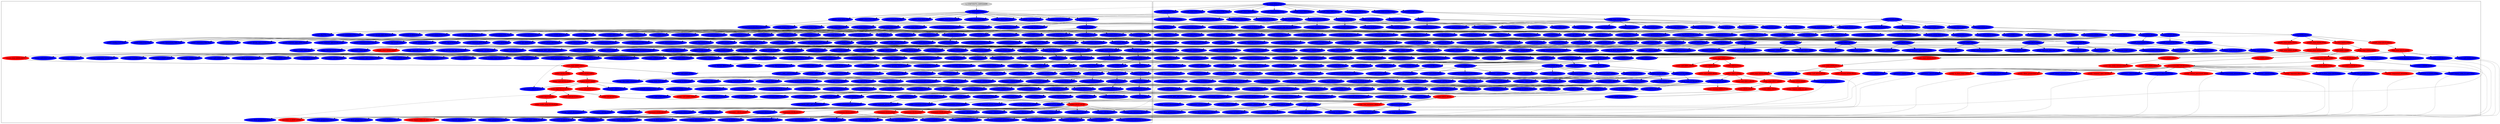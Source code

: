 digraph G {
node [style=filled];
subgraph cluster_src {
n_893192050_152134087 [label="file_input [652,4705]", color=blue];
n_893192050_494586676 [label="simple_stmt [652,706]", color=blue];
n_893192050_152134087 -> n_893192050_494586676;
n_893192050_1601292138 [label="string:Clientsideoftheschedule", color=blue];
n_893192050_494586676 -> n_893192050_1601292138;
n_893192050_1333592072 [label="simple_stmt [707,735]", color=blue];
n_893192050_152134087 -> n_893192050_1333592072;
n_893192050_1429880200 [label="import_from [707,734]", color=blue];
n_893192050_1333592072 -> n_893192050_1429880200;
n_893192050_1485955886 [label="dotted_name [712,723]", color=blue];
n_893192050_1429880200 -> n_893192050_1485955886;
n_893192050_149047107 [label="name: oslo [712,716]", color=blue];
n_893192050_1485955886 -> n_893192050_149047107;
n_893192050_603856241 [label="name: config [717,723]", color=blue];
n_893192050_1485955886 -> n_893192050_603856241;
n_893192050_854507466 [label="name: cfg [731,734]", color=blue];
n_893192050_1429880200 -> n_893192050_854507466;
n_893192050_1486371051 [label="simple_stmt [736,780]", color=blue];
n_893192050_152134087 -> n_893192050_1486371051;
n_893192050_767010715 [label="import_from [736,779]", color=blue];
n_893192050_1486371051 -> n_893192050_767010715;
n_893192050_192794887 [label="dotted_name [741,762]", color=blue];
n_893192050_767010715 -> n_893192050_192794887;
n_893192050_1391942103 [label="name: nova [741,745]", color=blue];
n_893192050_192794887 -> n_893192050_1391942103;
n_893192050_422392391 [label="name: openstack [746,755]", color=blue];
n_893192050_192794887 -> n_893192050_422392391;
n_893192050_1453128758 [label="name: common [756,762]", color=blue];
n_893192050_192794887 -> n_893192050_1453128758;
n_893192050_863125040 [label="name: jsonutils [770,779]", color=blue];
n_893192050_767010715 -> n_893192050_863125040;
n_893192050_1694556038 [label="simple_stmt [780,819]", color=blue];
n_893192050_152134087 -> n_893192050_1694556038;
n_893192050_525683462 [label="import_name [780,818]", color=blue];
n_893192050_1694556038 -> n_893192050_525683462;
n_893192050_473581465 [label="dotted_name [787,818]", color=blue];
n_893192050_525683462 -> n_893192050_473581465;
n_893192050_648680157 [label="name: nova [787,791]", color=blue];
n_893192050_473581465 -> n_893192050_648680157;
n_893192050_1897871865 [label="name: openstack [792,801]", color=blue];
n_893192050_473581465 -> n_893192050_1897871865;
n_893192050_133250414 [label="name: common [802,808]", color=blue];
n_893192050_473581465 -> n_893192050_133250414;
n_893192050_222624801 [label="name: rpc [809,812]", color=blue];
n_893192050_473581465 -> n_893192050_222624801;
n_893192050_762227630 [label="name: proxy [813,818]", color=blue];
n_893192050_473581465 -> n_893192050_762227630;
n_893192050_87765719 [label="simple_stmt [820,968]", color=blue];
n_893192050_152134087 -> n_893192050_87765719;
n_893192050_438135304 [label="expr_stmt [820,967]", color=blue];
n_893192050_87765719 -> n_893192050_438135304;
n_893192050_662736689 [label="name: rpcapi_opts [820,831]", color=blue];
n_893192050_438135304 -> n_893192050_662736689;
n_893192050_852687460 [label="operator: = [832,833]", color=blue];
n_893192050_438135304 -> n_893192050_852687460;
n_893192050_1045941616 [label="atom [834,967]", color=blue];
n_893192050_438135304 -> n_893192050_1045941616;
n_893192050_738433734 [label="testlist_comp [840,965]", color=blue];
n_893192050_1045941616 -> n_893192050_738433734;
n_893192050_1489069835 [label="atom_expr [840,964]", color=blue];
n_893192050_738433734 -> n_893192050_1489069835;
n_893192050_1538399081 [label="name: cfg [840,843]", color=blue];
n_893192050_1489069835 -> n_893192050_1538399081;
n_893192050_951880373 [label="trailer [843,850]", color=blue];
n_893192050_1489069835 -> n_893192050_951880373;
n_893192050_601008104 [label="name: StrOpt [844,850]", color=blue];
n_893192050_951880373 -> n_893192050_601008104;
n_893192050_648525677 [label="trailer [850,964]", color=blue];
n_893192050_1489069835 -> n_893192050_648525677;
n_893192050_2095490653 [label="arglist [851,963]", color=blue];
n_893192050_648525677 -> n_893192050_2095490653;
n_893192050_243745864 [label="string: 'scheduler_topic' [851", color=blue];
n_893192050_2095490653 -> n_893192050_243745864;
n_893192050_1613255205 [label="operator: , [868,869]", color=blue];
n_893192050_2095490653 -> n_893192050_1613255205;
n_893192050_1166151249 [label="argument [885,904]", color=blue];
n_893192050_2095490653 -> n_893192050_1166151249;
n_893192050_1615056168 [label="name: default [885,892]", color=blue];
n_893192050_1166151249 -> n_893192050_1615056168;
n_893192050_1502635287 [label="operator: = [892,893]", color=blue];
n_893192050_1166151249 -> n_893192050_1502635287;
n_893192050_632249781 [label="string: 'scheduler' [893,904]", color=blue];
n_893192050_1166151249 -> n_893192050_632249781;
n_893192050_1540270363 [label="operator: , [904,905]", color=blue];
n_893192050_2095490653 -> n_893192050_1540270363;
n_893192050_2619171 [label="argument [921,963]", color=blue];
n_893192050_2095490653 -> n_893192050_2619171;
n_893192050_1227074340 [label="name: help [921,925]", color=blue];
n_893192050_2619171 -> n_893192050_1227074340;
n_893192050_2070529722 [label="operator: = [925,926]", color=blue];
n_893192050_2619171 -> n_893192050_2070529722;
n_893192050_317986356 [label="string: 'the topic scheduler n", color=blue];
n_893192050_2619171 -> n_893192050_317986356;
n_893192050_640363654 [label="operator: , [964,965]", color=blue];
n_893192050_738433734 -> n_893192050_640363654;
n_893192050_333362446 [label="simple_stmt [969,985]", color=blue];
n_893192050_152134087 -> n_893192050_333362446;
n_893192050_292917034 [label="expr_stmt [969,984]", color=blue];
n_893192050_333362446 -> n_893192050_292917034;
n_893192050_455538610 [label="name: CONF [969,973]", color=blue];
n_893192050_292917034 -> n_893192050_455538610;
n_893192050_1957502751 [label="operator: = [974,975]", color=blue];
n_893192050_292917034 -> n_893192050_1957502751;
n_893192050_1177377518 [label="atom_expr [976,984]", color=blue];
n_893192050_292917034 -> n_893192050_1177377518;
n_893192050_1970881185 [label="name: cfg [976,979]", color=blue];
n_893192050_1177377518 -> n_893192050_1970881185;
n_893192050_1725017993 [label="trailer [979,984]", color=blue];
n_893192050_1177377518 -> n_893192050_1725017993;
n_893192050_926370398 [label="name: CONF [980,984]", color=blue];
n_893192050_1725017993 -> n_893192050_926370398;
n_893192050_1508646930 [label="simple_stmt [985,1017]", color=blue];
n_893192050_152134087 -> n_893192050_1508646930;
n_893192050_266437232 [label="atom_expr [985,1016]", color=blue];
n_893192050_1508646930 -> n_893192050_266437232;
n_893192050_1843289228 [label="name: CONF [985,989]", color=blue];
n_893192050_266437232 -> n_893192050_1843289228;
n_893192050_1381128261 [label="trailer [989,1003]", color=blue];
n_893192050_266437232 -> n_893192050_1381128261;
n_893192050_615634843 [label="name: register_opts [990,1003]", color=blue];
n_893192050_1381128261 -> n_893192050_615634843;
n_893192050_673068808 [label="trailer [1003,1016]", color=blue];
n_893192050_266437232 -> n_893192050_673068808;
n_893192050_520232556 [label="name: rpcapi_opts [1004,1015]", color=blue];
n_893192050_673068808 -> n_893192050_520232556;
n_893192050_542060780 [label="simple_stmt [1018,1133]", color=blue];
n_893192050_152134087 -> n_893192050_542060780;
n_893192050_1458540918 [label="expr_stmt [1018,1132]", color=blue];
n_893192050_542060780 -> n_893192050_1458540918;
n_893192050_517210187 [label="name: rpcapi_cap_opt [1018,103", color=blue];
n_893192050_1458540918 -> n_893192050_517210187;
n_893192050_633070006 [label="operator: = [1033,1034]", color=blue];
n_893192050_1458540918 -> n_893192050_633070006;
n_893192050_1776957250 [label="atom_expr [1035,1132]", color=blue];
n_893192050_1458540918 -> n_893192050_1776957250;
n_893192050_827966648 [label="name: cfg [1035,1038]", color=blue];
n_893192050_1776957250 -> n_893192050_827966648;
n_893192050_1273765644 [label="trailer [1038,1045]", color=blue];
n_893192050_1776957250 -> n_893192050_1273765644;
n_893192050_1447689627 [label="name: StrOpt [1039,1045]", color=blue];
n_893192050_1273765644 -> n_893192050_1447689627;
n_893192050_764577347 [label="trailer [1045,1132]", color=blue];
n_893192050_1776957250 -> n_893192050_764577347;
n_893192050_1234776885 [label="arglist [1046,1131]", color=blue];
n_893192050_764577347 -> n_893192050_1234776885;
n_893192050_422250493 [label="string: 'scheduler' [1046,1057", color=blue];
n_893192050_1234776885 -> n_893192050_422250493;
n_893192050_1690254271 [label="operator: , [1057,1058]", color=blue];
n_893192050_1234776885 -> n_893192050_1690254271;
n_893192050_343965883 [label="argument [1067,1131]", color=blue];
n_893192050_1234776885 -> n_893192050_343965883;
n_893192050_280884709 [label="name: help [1067,1071]", color=blue];
n_893192050_343965883 -> n_893192050_280884709;
n_893192050_2114650936 [label="operator: = [1071,1072]", color=blue];
n_893192050_343965883 -> n_893192050_2114650936;
n_893192050_504527234 [label="string: 'Set a version cap for", color=blue];
n_893192050_343965883 -> n_893192050_504527234;
n_893192050_985397764 [label="simple_stmt [1133,1185]", color=blue];
n_893192050_152134087 -> n_893192050_985397764;
n_893192050_1484531981 [label="atom_expr [1133,1184]", color=blue];
n_893192050_985397764 -> n_893192050_1484531981;
n_893192050_1256728724 [label="name: CONF [1133,1137]", color=blue];
n_893192050_1484531981 -> n_893192050_1256728724;
n_893192050_1832580921 [label="trailer [1137,1150]", color=blue];
n_893192050_1484531981 -> n_893192050_1832580921;
n_893192050_369241501 [label="name: register_opt [1138,1150]", color=blue];
n_893192050_1832580921 -> n_893192050_369241501;
n_893192050_1151593579 [label="trailer [1150,1184]", color=blue];
n_893192050_1484531981 -> n_893192050_1151593579;
n_893192050_1988859660 [label="arglist [1151,1183]", color=blue];
n_893192050_1151593579 -> n_893192050_1988859660;
n_893192050_22756955 [label="name: rpcapi_cap_opt [1151,116", color=blue];
n_893192050_1988859660 -> n_893192050_22756955;
n_893192050_1263793464 [label="operator: , [1165,1166]", color=blue];
n_893192050_1988859660 -> n_893192050_1263793464;
n_893192050_1270144618 [label="string: 'upgrade_levels' [1167", color=blue];
n_893192050_1988859660 -> n_893192050_1270144618;
n_893192050_1783593083 [label="classdef [1187,4704]", color=blue];
n_893192050_152134087 -> n_893192050_1783593083;
n_893192050_1218593486 [label="name: SchedulerAPI [1193,1205]", color=blue];
n_893192050_1783593083 -> n_893192050_1218593486;
n_893192050_485041780 [label="atom_expr [1206,1246]", color=blue];
n_893192050_1783593083 -> n_893192050_485041780;
n_893192050_1920467934 [label="name: nova [1206,1210]", color=blue];
n_893192050_485041780 -> n_893192050_1920467934;
n_893192050_233996206 [label="trailer [1210,1220]", color=blue];
n_893192050_485041780 -> n_893192050_233996206;
n_893192050_385337537 [label="name: openstack [1211,1220]", color=blue];
n_893192050_233996206 -> n_893192050_385337537;
n_893192050_832279283 [label="trailer [1220,1227]", color=blue];
n_893192050_485041780 -> n_893192050_832279283;
n_893192050_668210649 [label="name: common [1221,1227]", color=blue];
n_893192050_832279283 -> n_893192050_668210649;
n_893192050_838411509 [label="trailer [1227,1231]", color=blue];
n_893192050_485041780 -> n_893192050_838411509;
n_893192050_1375995437 [label="name: rpc [1228,1231]", color=blue];
n_893192050_838411509 -> n_893192050_1375995437;
n_893192050_929776179 [label="trailer [1231,1237]", color=blue];
n_893192050_485041780 -> n_893192050_929776179;
n_893192050_1561408618 [label="name: proxy [1232,1237]", color=blue];
n_893192050_929776179 -> n_893192050_1561408618;
n_893192050_388043093 [label="trailer [1237,1246]", color=blue];
n_893192050_485041780 -> n_893192050_388043093;
n_893192050_1608230649 [label="name: RpcProxy [1238,1246]", color=blue];
n_893192050_388043093 -> n_893192050_1608230649;
n_893192050_1782704802 [label="suite [1248,4704]", color=blue];
n_893192050_1783593083 -> n_893192050_1782704802;
n_893192050_1330754528 [label="simple_stmt [1253,2794]", color=blue];
n_893192050_1782704802 -> n_893192050_1330754528;
n_893192050_508198356 [label="string: '''Client side of the ", color=blue];
n_893192050_1330754528 -> n_893192050_508198356;
n_893192050_117244645 [label="simple_stmt [3214,3243]", color=blue];
n_893192050_1782704802 -> n_893192050_117244645;
n_893192050_2014866032 [label="expr_stmt [3214,3242]", color=blue];
n_893192050_117244645 -> n_893192050_2014866032;
n_893192050_1415157681 [label="name: BASE_RPC_API_VERSION [32", color=blue];
n_893192050_2014866032 -> n_893192050_1415157681;
n_893192050_2005167404 [label="operator: = [3235,3236]", color=blue];
n_893192050_2014866032 -> n_893192050_2005167404;
n_893192050_1282811396 [label="string: '2.0' [3237,3242]", color=blue];
n_893192050_2014866032 -> n_893192050_1282811396;
n_893192050_837764579 [label="simple_stmt [3248,3300]", color=blue];
n_893192050_1782704802 -> n_893192050_837764579;
n_893192050_99451533 [label="expr_stmt [3248,3299]", color=blue];
n_893192050_837764579 -> n_893192050_99451533;
n_893192050_2050835901 [label="name: VERSION_ALIASES [3248,32", color=blue];
n_893192050_99451533 -> n_893192050_2050835901;
n_893192050_2011986105 [label="operator: = [3264,3265]", color=blue];
n_893192050_99451533 -> n_893192050_2011986105;
n_893192050_171497379 [label="atom [3266,3299]", color=blue];
n_893192050_99451533 -> n_893192050_171497379;
n_893192050_1665404403 [label="operator: { [3266,3267]", color=blue];
n_893192050_171497379 -> n_893192050_1665404403;
n_893192050_1990451863 [label="dictorsetmaker [3276,3293]", color=blue];
n_893192050_171497379 -> n_893192050_1990451863;
n_893192050_249155636 [label="string: 'grizzly' [3276,3285]", color=blue];
n_893192050_1990451863 -> n_893192050_249155636;
n_893192050_142555199 [label="string: '2.6' [3287,3292]", color=blue];
n_893192050_1990451863 -> n_893192050_142555199;
n_893192050_246399377 [label="operator: , [3292,3293]", color=blue];
n_893192050_1990451863 -> n_893192050_246399377;
n_893192050_274773041 [label="operator: } [3298,3299]", color=blue];
n_893192050_171497379 -> n_893192050_274773041;
n_893192050_395629617 [label="funcdef [3305,3652]", color=blue];
n_893192050_1782704802 -> n_893192050_395629617;
n_893192050_540585569 [label="name: __init__ [3309,3317]", color=blue];
n_893192050_395629617 -> n_893192050_540585569;
n_893192050_836514715 [label="parameters [3317,3323]", color=blue];
n_893192050_395629617 -> n_893192050_836514715;
n_893192050_828441346 [label="param [3318,3322]", color=blue];
n_893192050_836514715 -> n_893192050_828441346;
n_893192050_555826066 [label="name: self [3318,3322]", color=blue];
n_893192050_828441346 -> n_893192050_555826066;
n_893192050_858242339 [label="suite [3324,3652]", color=blue];
n_893192050_395629617 -> n_893192050_858242339;
n_893192050_1715998167 [label="simple_stmt [3333,3481]", color=blue];
n_893192050_858242339 -> n_893192050_1715998167;
n_893192050_1558712965 [label="expr_stmt [3333,3480]", color=blue];
n_893192050_1715998167 -> n_893192050_1558712965;
n_893192050_1589683045 [label="name: version_cap [3333,3344]", color=blue];
n_893192050_1558712965 -> n_893192050_1589683045;
n_893192050_1401132667 [label="operator: = [3345,3346]", color=blue];
n_893192050_1558712965 -> n_893192050_1401132667;
n_893192050_1900164709 [label="atom_expr [3347,3480]", color=blue];
n_893192050_1558712965 -> n_893192050_1900164709;
n_893192050_1875308878 [label="name: self [3347,3351]", color=blue];
n_893192050_1900164709 -> n_893192050_1875308878;
n_893192050_909295153 [label="trailer [3351,3367]", color=blue];
n_893192050_1900164709 -> n_893192050_909295153;
n_893192050_36202360 [label="name: VERSION_ALIASES [3352,33", color=blue];
n_893192050_909295153 -> n_893192050_36202360;
n_893192050_1836797772 [label="trailer [3367,3371]", color=blue];
n_893192050_1900164709 -> n_893192050_1836797772;
n_893192050_329645619 [label="name: get [3368,3371]", color=blue];
n_893192050_1836797772 -> n_893192050_329645619;
n_893192050_923219673 [label="trailer [3371,3480]", color=blue];
n_893192050_1900164709 -> n_893192050_923219673;
n_893192050_1668627309 [label="arglist [3372,3479]", color=blue];
n_893192050_923219673 -> n_893192050_1668627309;
n_893192050_1698097425 [label="atom_expr [3372,3401]", color=blue];
n_893192050_1668627309 -> n_893192050_1698097425;
n_893192050_418304857 [label="name: CONF [3372,3376]", color=blue];
n_893192050_1698097425 -> n_893192050_418304857;
n_893192050_1815546035 [label="trailer [3376,3391]", color=blue];
n_893192050_1698097425 -> n_893192050_1815546035;
n_893192050_25548982 [label="name: upgrade_levels [3377,339", color=blue];
n_893192050_1815546035 -> n_893192050_25548982;
n_893192050_861842890 [label="trailer [3391,3401]", color=blue];
n_893192050_1698097425 -> n_893192050_861842890;
n_893192050_250370634 [label="name: scheduler [3392,3401]", color=blue];
n_893192050_861842890 -> n_893192050_250370634;
n_893192050_1843368112 [label="operator: , [3401,3402]", color=blue];
n_893192050_1668627309 -> n_893192050_1843368112;
n_893192050_989938643 [label="atom_expr [3450,3479]", color=blue];
n_893192050_1668627309 -> n_893192050_989938643;
n_893192050_1262822392 [label="name: CONF [3450,3454]", color=blue];
n_893192050_989938643 -> n_893192050_1262822392;
n_893192050_916419490 [label="trailer [3454,3469]", color=blue];
n_893192050_989938643 -> n_893192050_916419490;
n_893192050_2106620844 [label="name: upgrade_levels [3455,346", color=blue];
n_893192050_916419490 -> n_893192050_2106620844;
n_893192050_979294118 [label="trailer [3469,3479]", color=blue];
n_893192050_989938643 -> n_893192050_979294118;
n_893192050_488044861 [label="name: scheduler [3470,3479]", color=blue];
n_893192050_979294118 -> n_893192050_488044861;
n_893192050_731260860 [label="simple_stmt [3489,3652]", color=blue];
n_893192050_858242339 -> n_893192050_731260860;
n_893192050_1335298403 [label="atom_expr [3489,3651]", color=blue];
n_893192050_731260860 -> n_893192050_1335298403;
n_893192050_2068434592 [label="name: super [3489,3494]", color=blue];
n_893192050_1335298403 -> n_893192050_2068434592;
n_893192050_2142003995 [label="trailer [3494,3514]", color=blue];
n_893192050_1335298403 -> n_893192050_2142003995;
n_893192050_1846412426 [label="arglist [3495,3513]", color=blue];
n_893192050_2142003995 -> n_893192050_1846412426;
n_893192050_1206883981 [label="name: SchedulerAPI [3495,3507]", color=blue];
n_893192050_1846412426 -> n_893192050_1206883981;
n_893192050_1037324811 [label="operator: , [3507,3508]", color=blue];
n_893192050_1846412426 -> n_893192050_1037324811;
n_893192050_1627821297 [label="name: self [3509,3513]", color=blue];
n_893192050_1846412426 -> n_893192050_1627821297;
n_893192050_1549409129 [label="trailer [3514,3523]", color=blue];
n_893192050_1335298403 -> n_893192050_1549409129;
n_893192050_1651855867 [label="name: __init__ [3515,3523]", color=blue];
n_893192050_1549409129 -> n_893192050_1651855867;
n_893192050_660143728 [label="trailer [3523,3651]", color=blue];
n_893192050_1335298403 -> n_893192050_660143728;
n_893192050_1468303011 [label="arglist [3524,3650]", color=blue];
n_893192050_660143728 -> n_893192050_1468303011;
n_893192050_902919927 [label="argument [3524,3550]", color=blue];
n_893192050_1468303011 -> n_893192050_902919927;
n_893192050_1857815974 [label="name: topic [3524,3529]", color=blue];
n_893192050_902919927 -> n_893192050_1857815974;
n_893192050_1354011814 [label="operator: = [3529,3530]", color=blue];
n_893192050_902919927 -> n_893192050_1354011814;
n_893192050_846238611 [label="atom_expr [3530,3550]", color=blue];
n_893192050_902919927 -> n_893192050_846238611;
n_893192050_1241276575 [label="name: CONF [3530,3534]", color=blue];
n_893192050_846238611 -> n_893192050_1241276575;
n_893192050_982007015 [label="trailer [3534,3550]", color=blue];
n_893192050_846238611 -> n_893192050_982007015;
n_893192050_1663166483 [label="name: scheduler_topic [3535,35", color=blue];
n_893192050_982007015 -> n_893192050_1663166483;
n_893192050_36333492 [label="operator: , [3550,3551]", color=blue];
n_893192050_1468303011 -> n_893192050_36333492;
n_893192050_990398217 [label="argument [3568,3609]", color=blue];
n_893192050_1468303011 -> n_893192050_990398217;
n_893192050_1675763772 [label="name: default_version [3568,35", color=blue];
n_893192050_990398217 -> n_893192050_1675763772;
n_893192050_1731722639 [label="operator: = [3583,3584]", color=blue];
n_893192050_990398217 -> n_893192050_1731722639;
n_893192050_11003494 [label="atom_expr [3584,3609]", color=blue];
n_893192050_990398217 -> n_893192050_11003494;
n_893192050_817406040 [label="name: self [3584,3588]", color=blue];
n_893192050_11003494 -> n_893192050_817406040;
n_893192050_1270855946 [label="trailer [3588,3609]", color=blue];
n_893192050_11003494 -> n_893192050_1270855946;
n_893192050_157683534 [label="name: BASE_RPC_API_VERSION [35", color=blue];
n_893192050_1270855946 -> n_893192050_157683534;
n_893192050_1816757085 [label="operator: , [3609,3610]", color=blue];
n_893192050_1468303011 -> n_893192050_1816757085;
n_893192050_1730173572 [label="argument [3627,3650]", color=blue];
n_893192050_1468303011 -> n_893192050_1730173572;
n_893192050_1568059495 [label="name: version_cap [3627,3638]", color=blue];
n_893192050_1730173572 -> n_893192050_1568059495;
n_893192050_1325808650 [label="operator: = [3638,3639]", color=blue];
n_893192050_1730173572 -> n_893192050_1325808650;
n_893192050_1987083830 [label="name: version_cap [3639,3650]", color=blue];
n_893192050_1730173572 -> n_893192050_1987083830;
n_893192050_1833638914 [label="funcdef [3657,3899]", color=blue];
n_893192050_1782704802 -> n_893192050_1833638914;
n_893192050_1685232414 [label="name: select_destinations [366", color=blue];
n_893192050_1833638914 -> n_893192050_1685232414;
n_893192050_1213216872 [label="parameters [3680,3725]", color=blue];
n_893192050_1833638914 -> n_893192050_1213216872;
n_893192050_407858146 [label="param [3681,3686]", color=blue];
n_893192050_1213216872 -> n_893192050_407858146;
n_893192050_527446182 [label="name: self [3681,3685]", color=blue];
n_893192050_407858146 -> n_893192050_527446182;
n_893192050_963601816 [label="operator: , [3685,3686]", color=blue];
n_893192050_407858146 -> n_893192050_963601816;
n_893192050_665188480 [label="param [3687,3692]", color=blue];
n_893192050_1213216872 -> n_893192050_665188480;
n_893192050_1596467899 [label="name: ctxt [3687,3691]", color=blue];
n_893192050_665188480 -> n_893192050_1596467899;
n_893192050_513169028 [label="operator: , [3691,3692]", color=blue];
n_893192050_665188480 -> n_893192050_513169028;
n_893192050_1408652377 [label="param [3693,3706]", color=blue];
n_893192050_1213216872 -> n_893192050_1408652377;
n_893192050_394714818 [label="name: request_spec [3693,3705]", color=blue];
n_893192050_1408652377 -> n_893192050_394714818;
n_893192050_366004251 [label="operator: , [3705,3706]", color=blue];
n_893192050_1408652377 -> n_893192050_366004251;
n_893192050_1260134048 [label="param [3707,3724]", color=blue];
n_893192050_1213216872 -> n_893192050_1260134048;
n_893192050_81009902 [label="name: filter_properties [3707,", color=blue];
n_893192050_1260134048 -> n_893192050_81009902;
n_893192050_674483268 [label="suite [3726,3899]", color=blue];
n_893192050_1833638914 -> n_893192050_674483268;
n_893192050_665372494 [label="simple_stmt [3735,3899]", color=blue];
n_893192050_674483268 -> n_893192050_665372494;
n_893192050_459857341 [label="return_stmt [3735,3898]", color=blue];
n_893192050_665372494 -> n_893192050_459857341;
n_893192050_94264799 [label="atom_expr [3742,3898]", color=blue];
n_893192050_459857341 -> n_893192050_94264799;
n_893192050_238157928 [label="name: self [3742,3746]", color=blue];
n_893192050_94264799 -> n_893192050_238157928;
n_893192050_1995616381 [label="trailer [3746,3751]", color=blue];
n_893192050_94264799 -> n_893192050_1995616381;
n_893192050_1860513229 [label="name: call [3747,3751]", color=blue];
n_893192050_1995616381 -> n_893192050_1860513229;
n_893192050_662822946 [label="trailer [3751,3898]", color=blue];
n_893192050_94264799 -> n_893192050_662822946;
n_893192050_1110623531 [label="arglist [3752,3897]", color=blue];
n_893192050_662822946 -> n_893192050_1110623531;
n_893192050_811587677 [label="name: ctxt [3752,3756]", color=blue];
n_893192050_1110623531 -> n_893192050_811587677;
n_893192050_289639718 [label="operator: , [3756,3757]", color=blue];
n_893192050_1110623531 -> n_893192050_289639718;
n_893192050_2048834776 [label="atom_expr [3758,3870]", color=blue];
n_893192050_1110623531 -> n_893192050_2048834776;
n_893192050_1384722895 [label="name: self [3758,3762]", color=blue];
n_893192050_2048834776 -> n_893192050_1384722895;
n_893192050_22429093 [label="trailer [3762,3771]", color=blue];
n_893192050_2048834776 -> n_893192050_22429093;
n_893192050_815992954 [label="name: make_msg [3763,3771]", color=blue];
n_893192050_22429093 -> n_893192050_815992954;
n_893192050_55331187 [label="trailer [3771,3870]", color=blue];
n_893192050_2048834776 -> n_893192050_55331187;
n_893192050_2054574951 [label="arglist [3772,3869]", color=blue];
n_893192050_55331187 -> n_893192050_2054574951;
n_893192050_399931359 [label="string: 'select_destinations' ", color=blue];
n_893192050_2054574951 -> n_893192050_399931359;
n_893192050_2028371466 [label="operator: , [3793,3794]", color=blue];
n_893192050_2054574951 -> n_893192050_2028371466;
n_893192050_798244209 [label="argument [3807,3832]", color=blue];
n_893192050_2054574951 -> n_893192050_798244209;
n_893192050_1263877414 [label="name: request_spec [3807,3819]", color=blue];
n_893192050_798244209 -> n_893192050_1263877414;
n_893192050_141289226 [label="operator: = [3819,3820]", color=blue];
n_893192050_798244209 -> n_893192050_141289226;
n_893192050_710239027 [label="name: request_spec [3820,3832]", color=blue];
n_893192050_798244209 -> n_893192050_710239027;
n_893192050_712256162 [label="operator: , [3832,3833]", color=blue];
n_893192050_2054574951 -> n_893192050_712256162;
n_893192050_1039949752 [label="argument [3834,3869]", color=blue];
n_893192050_2054574951 -> n_893192050_1039949752;
n_893192050_1297149880 [label="name: filter_properties [3834,", color=blue];
n_893192050_1039949752 -> n_893192050_1297149880;
n_893192050_561247961 [label="operator: = [3851,3852]", color=blue];
n_893192050_1039949752 -> n_893192050_561247961;
n_893192050_2048425748 [label="name: filter_properties [3852,", color=blue];
n_893192050_1039949752 -> n_893192050_2048425748;
n_893192050_1373810119 [label="operator: , [3870,3871]", color=blue];
n_893192050_1110623531 -> n_893192050_1373810119;
n_893192050_592688102 [label="argument [3884,3897]", color=blue];
n_893192050_1110623531 -> n_893192050_592688102;
n_893192050_1123629720 [label="name: version [3884,3891]", color=blue];
n_893192050_592688102 -> n_893192050_1123629720;
n_893192050_842326585 [label="operator: = [3891,3892]", color=blue];
n_893192050_592688102 -> n_893192050_842326585;
n_893192050_917819120 [label="string: '2.7' [3892,3897]", color=blue];
n_893192050_592688102 -> n_893192050_917819120;
n_893192050_90320863 [label="funcdef [3904,4704]", color=blue];
n_893192050_1782704802 -> n_893192050_90320863;
n_893192050_79290965 [label="name: run_instance [3908,3920]", color=blue];
n_893192050_90320863 -> n_893192050_79290965;
n_893192050_239465106 [label="parameters [3920,4081]", color=blue];
n_893192050_90320863 -> n_893192050_239465106;
n_893192050_490150701 [label="param [3921,3926]", color=blue];
n_893192050_239465106 -> n_893192050_490150701;
n_893192050_334203599 [label="name: self [3921,3925]", color=blue];
n_893192050_490150701 -> n_893192050_334203599;
n_893192050_1946403944 [label="operator: , [3925,3926]", color=blue];
n_893192050_490150701 -> n_893192050_1946403944;
n_893192050_209833425 [label="param [3927,3932]", color=blue];
n_893192050_239465106 -> n_893192050_209833425;
n_893192050_1971851377 [label="name: ctxt [3927,3931]", color=blue];
n_893192050_209833425 -> n_893192050_1971851377;
n_893192050_681384962 [label="operator: , [3931,3932]", color=blue];
n_893192050_209833425 -> n_893192050_681384962;
n_893192050_399534175 [label="param [3933,3946]", color=blue];
n_893192050_239465106 -> n_893192050_399534175;
n_893192050_2024542466 [label="name: request_spec [3933,3945]", color=blue];
n_893192050_399534175 -> n_893192050_2024542466;
n_893192050_963522361 [label="operator: , [3945,3946]", color=blue];
n_893192050_399534175 -> n_893192050_963522361;
n_893192050_315138752 [label="param [3947,3962]", color=blue];
n_893192050_239465106 -> n_893192050_315138752;
n_893192050_911312317 [label="name: admin_password [3947,396", color=blue];
n_893192050_315138752 -> n_893192050_911312317;
n_893192050_1337344609 [label="operator: , [3961,3962]", color=blue];
n_893192050_315138752 -> n_893192050_1337344609;
n_893192050_2015781843 [label="param [3975,3990]", color=blue];
n_893192050_239465106 -> n_893192050_2015781843;
n_893192050_1682463303 [label="name: injected_files [3975,398", color=blue];
n_893192050_2015781843 -> n_893192050_1682463303;
n_893192050_1858609436 [label="operator: , [3989,3990]", color=blue];
n_893192050_2015781843 -> n_893192050_1858609436;
n_893192050_1414147750 [label="param [3991,4010]", color=blue];
n_893192050_239465106 -> n_893192050_1414147750;
n_893192050_22069592 [label="name: requested_networks [3991", color=blue];
n_893192050_1414147750 -> n_893192050_22069592;
n_893192050_1075738627 [label="operator: , [4009,4010]", color=blue];
n_893192050_1414147750 -> n_893192050_1075738627;
n_893192050_394721749 [label="param [4011,4025]", color=blue];
n_893192050_239465106 -> n_893192050_394721749;
n_893192050_1134612201 [label="name: is_first_time [4011,4024", color=blue];
n_893192050_394721749 -> n_893192050_1134612201;
n_893192050_786041152 [label="operator: , [4024,4025]", color=blue];
n_893192050_394721749 -> n_893192050_786041152;
n_893192050_1885996206 [label="param [4038,4056]", color=blue];
n_893192050_239465106 -> n_893192050_1885996206;
n_893192050_278934944 [label="name: filter_properties [4038,", color=blue];
n_893192050_1885996206 -> n_893192050_278934944;
n_893192050_1205555397 [label="operator: , [4055,4056]", color=blue];
n_893192050_1885996206 -> n_893192050_1205555397;
n_893192050_1293618474 [label="param [4057,4080]", color=blue];
n_893192050_239465106 -> n_893192050_1293618474;
n_893192050_345281752 [label="name: legacy_bdm_in_spec [4057", color=blue];
n_893192050_1293618474 -> n_893192050_345281752;
n_893192050_1684015092 [label="operator: = [4075,4076]", color=blue];
n_893192050_1293618474 -> n_893192050_1684015092;
n_893192050_2107447833 [label="suite [4082,4704]", color=blue];
n_893192050_90320863 -> n_893192050_2107447833;
n_893192050_832947102 [label="simple_stmt [4091,4107]", color=red];
n_893192050_2107447833 -> n_893192050_832947102;
n_893192050_450003680 [label="expr_stmt [4091,4106]", color=red];
n_893192050_832947102 -> n_893192050_450003680;
n_893192050_1582785598 [label="name: version [4091,4098]", color=blue];
n_893192050_450003680 -> n_893192050_1582785598;
n_893192050_322836221 [label="operator: = [4099,4100]", color=blue];
n_893192050_450003680 -> n_893192050_322836221;
n_893192050_1370651081 [label="string: '2.0' [4101,4106]", color=blue];
n_893192050_450003680 -> n_893192050_1370651081;
n_893192050_1007603019 [label="simple_stmt [4115,4451]", color=red];
n_893192050_2107447833 -> n_893192050_1007603019;
n_893192050_795372831 [label="expr_stmt [4115,4450]", color=red];
n_893192050_1007603019 -> n_893192050_795372831;
n_893192050_2134991632 [label="name: msg_kwargs [4115,4125]", color=blue];
n_893192050_795372831 -> n_893192050_2134991632;
n_893192050_480971771 [label="operator: = [4126,4127]", color=blue];
n_893192050_795372831 -> n_893192050_480971771;
n_893192050_1225439493 [label="atom [4128,4450]", color=red];
n_893192050_795372831 -> n_893192050_1225439493;
n_893192050_1586845078 [label="operator: { [4128,4129]", color=red];
n_893192050_1225439493 -> n_893192050_1586845078;
n_893192050_1004095028 [label="dictorsetmaker [4129,4449]", color=red];
n_893192050_1225439493 -> n_893192050_1004095028;
n_893192050_1356728614 [label="string: 'request_spec' [4129,4", color=red];
n_893192050_1004095028 -> n_893192050_1356728614;
n_893192050_611563982 [label="name: request_spec [4145,4157]", color=blue];
n_893192050_1004095028 -> n_893192050_611563982;
n_893192050_1615039080 [label="operator: , [4157,4158]", color=blue];
n_893192050_1004095028 -> n_893192050_1615039080;
n_893192050_336484883 [label="string: 'admin_password' [4181", color=red];
n_893192050_1004095028 -> n_893192050_336484883;
n_893192050_876213901 [label="name: admin_password [4199,421", color=blue];
n_893192050_1004095028 -> n_893192050_876213901;
n_893192050_230528013 [label="operator: , [4213,4214]", color=blue];
n_893192050_1004095028 -> n_893192050_230528013;
n_893192050_1909546776 [label="string: 'injected_files' [4237", color=red];
n_893192050_1004095028 -> n_893192050_1909546776;
n_893192050_392781299 [label="name: injected_files [4255,426", color=blue];
n_893192050_1004095028 -> n_893192050_392781299;
n_893192050_1822383117 [label="operator: , [4269,4270]", color=blue];
n_893192050_1004095028 -> n_893192050_1822383117;
n_893192050_233021551 [label="string: 'requested_networks' [", color=red];
n_893192050_1004095028 -> n_893192050_233021551;
n_893192050_1991313236 [label="name: requested_networks [4315", color=blue];
n_893192050_1004095028 -> n_893192050_1991313236;
n_893192050_736778932 [label="operator: , [4333,4334]", color=blue];
n_893192050_1004095028 -> n_893192050_736778932;
n_893192050_1032000752 [label="string: 'is_first_time' [4357,", color=red];
n_893192050_1004095028 -> n_893192050_1032000752;
n_893192050_770911223 [label="name: is_first_time [4374,4387", color=blue];
n_893192050_1004095028 -> n_893192050_770911223;
n_893192050_1392906938 [label="operator: , [4387,4388]", color=blue];
n_893192050_1004095028 -> n_893192050_1392906938;
n_893192050_708890004 [label="string: 'filter_properties' [4", color=red];
n_893192050_1004095028 -> n_893192050_708890004;
n_893192050_255944888 [label="name: filter_properties [4432,", color=blue];
n_893192050_1004095028 -> n_893192050_255944888;
n_893192050_1487470647 [label="operator: } [4449,4450]", color=blue];
n_893192050_1225439493 -> n_893192050_1487470647;
n_893192050_1967892594 [label="if_stmt [4459,4586]", color=red];
n_893192050_2107447833 -> n_893192050_1967892594;
n_893192050_1061804750 [label="atom_expr [4462,4490]", color=red];
n_893192050_1967892594 -> n_893192050_1061804750;
n_893192050_1948863195 [label="name: self [4462,4466]", color=blue];
n_893192050_1061804750 -> n_893192050_1948863195;
n_893192050_19986569 [label="trailer [4466,4483]", color=red];
n_893192050_1061804750 -> n_893192050_19986569;
n_893192050_1890187342 [label="name: can_send_version [4467,4", color=red];
n_893192050_19986569 -> n_893192050_1890187342;
n_893192050_793315160 [label="trailer [4483,4490]", color=red];
n_893192050_1061804750 -> n_893192050_793315160;
n_893192050_294184992 [label="string: '2.9' [4484,4489]", color=red];
n_893192050_793315160 -> n_893192050_294184992;
n_893192050_1860944798 [label="suite [4491,4586]", color=red];
n_893192050_1967892594 -> n_893192050_1860944798;
n_893192050_507084503 [label="simple_stmt [4504,4520]", color=red];
n_893192050_1860944798 -> n_893192050_507084503;
n_893192050_660879561 [label="expr_stmt [4504,4519]", color=red];
n_893192050_507084503 -> n_893192050_660879561;
n_893192050_270397815 [label="name: version [4504,4511]", color=red];
n_893192050_660879561 -> n_893192050_270397815;
n_893192050_376416077 [label="operator: = [4512,4513]", color=blue];
n_893192050_660879561 -> n_893192050_376416077;
n_893192050_1089504328 [label="string: '2.9' [4514,4519]", color=red];
n_893192050_660879561 -> n_893192050_1089504328;
n_893192050_348100441 [label="simple_stmt [4532,4586]", color=red];
n_893192050_1860944798 -> n_893192050_348100441;
n_893192050_1072601481 [label="expr_stmt [4532,4585]", color=red];
n_893192050_348100441 -> n_893192050_1072601481;
n_893192050_1454127753 [label="atom_expr [4532,4564]", color=red];
n_893192050_1072601481 -> n_893192050_1454127753;
n_893192050_1485697819 [label="name: msg_kwargs [4532,4542]", color=blue];
n_893192050_1454127753 -> n_893192050_1485697819;
n_893192050_2007331442 [label="trailer [4542,4564]", color=red];
n_893192050_1454127753 -> n_893192050_2007331442;
n_893192050_867398280 [label="string: 'legacy_bdm_in_spec' [", color=red];
n_893192050_2007331442 -> n_893192050_867398280;
n_893192050_1904324159 [label="operator: = [4565,4566]", color=blue];
n_893192050_1072601481 -> n_893192050_1904324159;
n_893192050_1176735295 [label="name: legacy_bdm_in_spec [4567", color=blue];
n_893192050_1072601481 -> n_893192050_1176735295;
n_893192050_1471868639 [label="simple_stmt [4594,4704]", color=red];
n_893192050_2107447833 -> n_893192050_1471868639;
n_893192050_1418621776 [label="return_stmt [4594,4703]", color=red];
n_893192050_1471868639 -> n_893192050_1418621776;
n_893192050_1181199958 [label="atom_expr [4601,4703]", color=red];
n_893192050_1418621776 -> n_893192050_1181199958;
n_893192050_1848415041 [label="name: self [4601,4605]", color=red];
n_893192050_1181199958 -> n_893192050_1848415041;
n_893192050_1313532469 [label="trailer [4605,4610]", color=red];
n_893192050_1181199958 -> n_893192050_1313532469;
n_893192050_843467284 [label="name: cast [4606,4610]", color=red];
n_893192050_1313532469 -> n_893192050_843467284;
n_893192050_342597804 [label="trailer [4610,4703]", color=red];
n_893192050_1181199958 -> n_893192050_342597804;
n_893192050_1179381257 [label="arglist [4611,4702]", color=red];
n_893192050_342597804 -> n_893192050_1179381257;
n_893192050_339924917 [label="name: ctxt [4611,4615]", color=red];
n_893192050_1179381257 -> n_893192050_339924917;
n_893192050_520022247 [label="operator: , [4615,4616]", color=blue];
n_893192050_1179381257 -> n_893192050_520022247;
n_893192050_1597249648 [label="atom_expr [4617,4660]", color=red];
n_893192050_1179381257 -> n_893192050_1597249648;
n_893192050_518522822 [label="name: self [4617,4621]", color=blue];
n_893192050_1597249648 -> n_893192050_518522822;
n_893192050_85445963 [label="trailer [4621,4630]", color=red];
n_893192050_1597249648 -> n_893192050_85445963;
n_893192050_124407148 [label="name: make_msg [4622,4630]", color=blue];
n_893192050_85445963 -> n_893192050_124407148;
n_893192050_121295574 [label="trailer [4630,4660]", color=red];
n_893192050_1597249648 -> n_893192050_121295574;
n_893192050_667026744 [label="arglist [4631,4659]", color=red];
n_893192050_121295574 -> n_893192050_667026744;
n_893192050_1825027294 [label="string: 'run_instance' [4631,4", color=red];
n_893192050_667026744 -> n_893192050_1825027294;
n_893192050_852445367 [label="operator: , [4645,4646]", color=blue];
n_893192050_667026744 -> n_893192050_852445367;
n_893192050_225290371 [label="argument [4647,4659]", color=blue];
n_893192050_667026744 -> n_893192050_225290371;
n_893192050_1738236591 [label="operator: ** [4647,4649]", color=blue];
n_893192050_225290371 -> n_893192050_1738236591;
n_893192050_1558021762 [label="name: msg_kwargs [4649,4659]", color=blue];
n_893192050_225290371 -> n_893192050_1558021762;
n_893192050_1169146729 [label="operator: , [4660,4661]", color=blue];
n_893192050_1179381257 -> n_893192050_1169146729;
n_893192050_302155142 [label="argument [4687,4702]", color=blue];
n_893192050_1179381257 -> n_893192050_302155142;
n_893192050_2040352617 [label="name: version [4687,4694]", color=blue];
n_893192050_302155142 -> n_893192050_2040352617;
n_893192050_1237598030 [label="operator: = [4694,4695]", color=blue];
n_893192050_302155142 -> n_893192050_1237598030;
n_893192050_688766789 [label="name: version [4695,4702]", color=red];
n_893192050_302155142 -> n_893192050_688766789;
}
subgraph cluster_dst {
n_1336735375_1615780336 [label="file_input [652,4489]", color=blue];
n_1336735375_1285524499 -> n_1336735375_1615780336;
n_1336735375_1226204845 [label="simple_stmt [652,706]", color=blue];
n_1336735375_1615780336 -> n_1336735375_1226204845;
n_1336735375_992768706 [label="string:Clientsideoftheschedule", color=blue];
n_1336735375_1226204845 -> n_1336735375_992768706;
n_1336735375_655381473 [label="simple_stmt [707,735]", color=blue];
n_1336735375_1615780336 -> n_1336735375_655381473;
n_1336735375_2050019814 [label="import_from [707,734]", color=blue];
n_1336735375_655381473 -> n_1336735375_2050019814;
n_1336735375_212921632 [label="dotted_name [712,723]", color=blue];
n_1336735375_2050019814 -> n_1336735375_212921632;
n_1336735375_1956710488 [label="name: oslo [712,716]", color=blue];
n_1336735375_212921632 -> n_1336735375_1956710488;
n_1336735375_682376643 [label="name: config [717,723]", color=blue];
n_1336735375_212921632 -> n_1336735375_682376643;
n_1336735375_1316061703 [label="name: cfg [731,734]", color=blue];
n_1336735375_2050019814 -> n_1336735375_1316061703;
n_1336735375_1121647253 [label="simple_stmt [736,780]", color=blue];
n_1336735375_1615780336 -> n_1336735375_1121647253;
n_1336735375_110431793 [label="import_from [736,779]", color=blue];
n_1336735375_1121647253 -> n_1336735375_110431793;
n_1336735375_1122805102 [label="dotted_name [741,762]", color=blue];
n_1336735375_110431793 -> n_1336735375_1122805102;
n_1336735375_2092769598 [label="name: nova [741,745]", color=blue];
n_1336735375_1122805102 -> n_1336735375_2092769598;
n_1336735375_1053631449 [label="name: openstack [746,755]", color=blue];
n_1336735375_1122805102 -> n_1336735375_1053631449;
n_1336735375_1136497418 [label="name: common [756,762]", color=blue];
n_1336735375_1122805102 -> n_1336735375_1136497418;
n_1336735375_1693847660 [label="name: jsonutils [770,779]", color=blue];
n_1336735375_110431793 -> n_1336735375_1693847660;
n_1336735375_1076496284 [label="simple_stmt [780,819]", color=blue];
n_1336735375_1615780336 -> n_1336735375_1076496284;
n_1336735375_1766724936 [label="import_name [780,818]", color=blue];
n_1336735375_1076496284 -> n_1336735375_1766724936;
n_1336735375_319977154 [label="dotted_name [787,818]", color=blue];
n_1336735375_1766724936 -> n_1336735375_319977154;
n_1336735375_1071097621 [label="name: nova [787,791]", color=blue];
n_1336735375_319977154 -> n_1336735375_1071097621;
n_1336735375_1908143486 [label="name: openstack [792,801]", color=blue];
n_1336735375_319977154 -> n_1336735375_1908143486;
n_1336735375_85777802 [label="name: common [802,808]", color=blue];
n_1336735375_319977154 -> n_1336735375_85777802;
n_1336735375_603650290 [label="name: rpc [809,812]", color=blue];
n_1336735375_319977154 -> n_1336735375_603650290;
n_1336735375_1316864772 [label="name: proxy [813,818]", color=blue];
n_1336735375_319977154 -> n_1336735375_1316864772;
n_1336735375_1413653265 [label="simple_stmt [820,968]", color=blue];
n_1336735375_1615780336 -> n_1336735375_1413653265;
n_1336735375_936580213 [label="expr_stmt [820,967]", color=blue];
n_1336735375_1413653265 -> n_1336735375_936580213;
n_1336735375_1131316523 [label="name: rpcapi_opts [820,831]", color=blue];
n_1336735375_936580213 -> n_1336735375_1131316523;
n_1336735375_495792375 [label="operator: = [832,833]", color=blue];
n_1336735375_936580213 -> n_1336735375_495792375;
n_1336735375_161960012 [label="atom [834,967]", color=blue];
n_1336735375_936580213 -> n_1336735375_161960012;
n_1336735375_1484594489 [label="testlist_comp [840,965]", color=blue];
n_1336735375_161960012 -> n_1336735375_1484594489;
n_1336735375_1800890735 [label="atom_expr [840,964]", color=blue];
n_1336735375_1484594489 -> n_1336735375_1800890735;
n_1336735375_1805013491 [label="name: cfg [840,843]", color=blue];
n_1336735375_1800890735 -> n_1336735375_1805013491;
n_1336735375_1752203484 [label="trailer [843,850]", color=blue];
n_1336735375_1800890735 -> n_1336735375_1752203484;
n_1336735375_2056418216 [label="name: StrOpt [844,850]", color=blue];
n_1336735375_1752203484 -> n_1336735375_2056418216;
n_1336735375_1253946629 [label="trailer [850,964]", color=blue];
n_1336735375_1800890735 -> n_1336735375_1253946629;
n_1336735375_352359770 [label="arglist [851,963]", color=blue];
n_1336735375_1253946629 -> n_1336735375_352359770;
n_1336735375_699780352 [label="string: 'scheduler_topic' [851", color=blue];
n_1336735375_352359770 -> n_1336735375_699780352;
n_1336735375_1897115967 [label="operator: , [868,869]", color=blue];
n_1336735375_352359770 -> n_1336735375_1897115967;
n_1336735375_1121453612 [label="argument [885,904]", color=blue];
n_1336735375_352359770 -> n_1336735375_1121453612;
n_1336735375_213193302 [label="name: default [885,892]", color=blue];
n_1336735375_1121453612 -> n_1336735375_213193302;
n_1336735375_1543237999 [label="operator: = [892,893]", color=blue];
n_1336735375_1121453612 -> n_1336735375_1543237999;
n_1336735375_19717364 [label="string: 'scheduler' [893,904]", color=blue];
n_1336735375_1121453612 -> n_1336735375_19717364;
n_1336735375_1597655940 [label="operator: , [904,905]", color=blue];
n_1336735375_352359770 -> n_1336735375_1597655940;
n_1336735375_1728790703 [label="argument [921,963]", color=blue];
n_1336735375_352359770 -> n_1336735375_1728790703;
n_1336735375_1154002927 [label="name: help [921,925]", color=blue];
n_1336735375_1728790703 -> n_1336735375_1154002927;
n_1336735375_1188753216 [label="operator: = [925,926]", color=blue];
n_1336735375_1728790703 -> n_1336735375_1188753216;
n_1336735375_331510866 [label="string: 'the topic scheduler n", color=blue];
n_1336735375_1728790703 -> n_1336735375_331510866;
n_1336735375_924477420 [label="operator: , [964,965]", color=blue];
n_1336735375_1484594489 -> n_1336735375_924477420;
n_1336735375_597255128 [label="simple_stmt [969,985]", color=blue];
n_1336735375_1615780336 -> n_1336735375_597255128;
n_1336735375_242355057 [label="expr_stmt [969,984]", color=blue];
n_1336735375_597255128 -> n_1336735375_242355057;
n_1336735375_1226622409 [label="name: CONF [969,973]", color=blue];
n_1336735375_242355057 -> n_1336735375_1226622409;
n_1336735375_1780132728 [label="operator: = [974,975]", color=blue];
n_1336735375_242355057 -> n_1336735375_1780132728;
n_1336735375_1773206895 [label="atom_expr [976,984]", color=blue];
n_1336735375_242355057 -> n_1336735375_1773206895;
n_1336735375_1250391581 [label="name: cfg [976,979]", color=blue];
n_1336735375_1773206895 -> n_1336735375_1250391581;
n_1336735375_140799417 [label="trailer [979,984]", color=blue];
n_1336735375_1773206895 -> n_1336735375_140799417;
n_1336735375_1181869371 [label="name: CONF [980,984]", color=blue];
n_1336735375_140799417 -> n_1336735375_1181869371;
n_1336735375_1291286504 [label="simple_stmt [985,1017]", color=blue];
n_1336735375_1615780336 -> n_1336735375_1291286504;
n_1336735375_1873859565 [label="atom_expr [985,1016]", color=blue];
n_1336735375_1291286504 -> n_1336735375_1873859565;
n_1336735375_1361289747 [label="name: CONF [985,989]", color=blue];
n_1336735375_1873859565 -> n_1336735375_1361289747;
n_1336735375_999609945 [label="trailer [989,1003]", color=blue];
n_1336735375_1873859565 -> n_1336735375_999609945;
n_1336735375_1758386724 [label="name: register_opts [990,1003]", color=blue];
n_1336735375_999609945 -> n_1336735375_1758386724;
n_1336735375_900008524 [label="trailer [1003,1016]", color=blue];
n_1336735375_1873859565 -> n_1336735375_900008524;
n_1336735375_17037394 [label="name: rpcapi_opts [1004,1015]", color=blue];
n_1336735375_900008524 -> n_1336735375_17037394;
n_1336735375_237351678 [label="simple_stmt [1018,1133]", color=blue];
n_1336735375_1615780336 -> n_1336735375_237351678;
n_1336735375_1164371389 [label="expr_stmt [1018,1132]", color=blue];
n_1336735375_237351678 -> n_1336735375_1164371389;
n_1336735375_267760927 [label="name: rpcapi_cap_opt [1018,103", color=blue];
n_1336735375_1164371389 -> n_1336735375_267760927;
n_1336735375_1459794865 [label="operator: = [1033,1034]", color=blue];
n_1336735375_1164371389 -> n_1336735375_1459794865;
n_1336735375_1268066861 [label="atom_expr [1035,1132]", color=blue];
n_1336735375_1164371389 -> n_1336735375_1268066861;
n_1336735375_1938056729 [label="name: cfg [1035,1038]", color=blue];
n_1336735375_1268066861 -> n_1336735375_1938056729;
n_1336735375_701141022 [label="trailer [1038,1045]", color=blue];
n_1336735375_1268066861 -> n_1336735375_701141022;
n_1336735375_112061925 [label="name: StrOpt [1039,1045]", color=blue];
n_1336735375_701141022 -> n_1336735375_112061925;
n_1336735375_1344645519 [label="trailer [1045,1132]", color=blue];
n_1336735375_1268066861 -> n_1336735375_1344645519;
n_1336735375_540159270 [label="arglist [1046,1131]", color=blue];
n_1336735375_1344645519 -> n_1336735375_540159270;
n_1336735375_1690287238 [label="string: 'scheduler' [1046,1057", color=blue];
n_1336735375_540159270 -> n_1336735375_1690287238;
n_1336735375_1440047379 [label="operator: , [1057,1058]", color=blue];
n_1336735375_540159270 -> n_1336735375_1440047379;
n_1336735375_230835489 [label="argument [1067,1131]", color=blue];
n_1336735375_540159270 -> n_1336735375_230835489;
n_1336735375_1847509784 [label="name: help [1067,1071]", color=blue];
n_1336735375_230835489 -> n_1336735375_1847509784;
n_1336735375_1635756693 [label="operator: = [1071,1072]", color=blue];
n_1336735375_230835489 -> n_1336735375_1635756693;
n_1336735375_101478235 [label="string: 'Set a version cap for", color=blue];
n_1336735375_230835489 -> n_1336735375_101478235;
n_1336735375_1476394199 [label="simple_stmt [1133,1185]", color=blue];
n_1336735375_1615780336 -> n_1336735375_1476394199;
n_1336735375_1159114532 [label="atom_expr [1133,1184]", color=blue];
n_1336735375_1476394199 -> n_1336735375_1159114532;
n_1336735375_1412925683 [label="name: CONF [1133,1137]", color=blue];
n_1336735375_1159114532 -> n_1336735375_1412925683;
n_1336735375_497359413 [label="trailer [1137,1150]", color=blue];
n_1336735375_1159114532 -> n_1336735375_497359413;
n_1336735375_2124046270 [label="name: register_opt [1138,1150]", color=blue];
n_1336735375_497359413 -> n_1336735375_2124046270;
n_1336735375_1902260856 [label="trailer [1150,1184]", color=blue];
n_1336735375_1159114532 -> n_1336735375_1902260856;
n_1336735375_1514160588 [label="arglist [1151,1183]", color=blue];
n_1336735375_1902260856 -> n_1336735375_1514160588;
n_1336735375_1640639994 [label="name: rpcapi_cap_opt [1151,116", color=blue];
n_1336735375_1514160588 -> n_1336735375_1640639994;
n_1336735375_323326911 [label="operator: , [1165,1166]", color=blue];
n_1336735375_1514160588 -> n_1336735375_323326911;
n_1336735375_2074185499 [label="string: 'upgrade_levels' [1167", color=blue];
n_1336735375_1514160588 -> n_1336735375_2074185499;
n_1336735375_1750905143 [label="classdef [1187,4488]", color=blue];
n_1336735375_1615780336 -> n_1336735375_1750905143;
n_1336735375_1335505684 [label="name: SchedulerAPI [1193,1205]", color=blue];
n_1336735375_1750905143 -> n_1336735375_1335505684;
n_1336735375_1459672753 [label="atom_expr [1206,1246]", color=blue];
n_1336735375_1750905143 -> n_1336735375_1459672753;
n_1336735375_1883840933 [label="name: nova [1206,1210]", color=blue];
n_1336735375_1459672753 -> n_1336735375_1883840933;
n_1336735375_614685048 [label="trailer [1210,1220]", color=blue];
n_1336735375_1459672753 -> n_1336735375_614685048;
n_1336735375_789219251 [label="name: openstack [1211,1220]", color=blue];
n_1336735375_614685048 -> n_1336735375_789219251;
n_1336735375_265119009 [label="trailer [1220,1227]", color=blue];
n_1336735375_1459672753 -> n_1336735375_265119009;
n_1336735375_1545087375 [label="name: common [1221,1227]", color=blue];
n_1336735375_265119009 -> n_1336735375_1545087375;
n_1336735375_1434041222 [label="trailer [1227,1231]", color=blue];
n_1336735375_1459672753 -> n_1336735375_1434041222;
n_1336735375_1338841523 [label="name: rpc [1228,1231]", color=blue];
n_1336735375_1434041222 -> n_1336735375_1338841523;
n_1336735375_802581203 [label="trailer [1231,1237]", color=blue];
n_1336735375_1459672753 -> n_1336735375_802581203;
n_1336735375_2050404090 [label="name: proxy [1232,1237]", color=blue];
n_1336735375_802581203 -> n_1336735375_2050404090;
n_1336735375_188576144 [label="trailer [1237,1246]", color=blue];
n_1336735375_1459672753 -> n_1336735375_188576144;
n_1336735375_282432134 [label="name: RpcProxy [1238,1246]", color=blue];
n_1336735375_188576144 -> n_1336735375_282432134;
n_1336735375_2094411587 [label="suite [1248,4488]", color=blue];
n_1336735375_1750905143 -> n_1336735375_2094411587;
n_1336735375_1678854096 [label="simple_stmt [1253,2793]", color=blue];
n_1336735375_2094411587 -> n_1336735375_1678854096;
n_1336735375_1849201180 [label="string: '''Client side of the ", color=blue];
n_1336735375_1678854096 -> n_1336735375_1849201180;
n_1336735375_1540011289 [label="simple_stmt [3213,3242]", color=blue];
n_1336735375_2094411587 -> n_1336735375_1540011289;
n_1336735375_811760110 [label="expr_stmt [3213,3241]", color=blue];
n_1336735375_1540011289 -> n_1336735375_811760110;
n_1336735375_1291113768 [label="name: BASE_RPC_API_VERSION [32", color=blue];
n_1336735375_811760110 -> n_1336735375_1291113768;
n_1336735375_1418385211 [label="operator: = [3234,3235]", color=blue];
n_1336735375_811760110 -> n_1336735375_1418385211;
n_1336735375_641853239 [label="string: '2.0' [3236,3241]", color=blue];
n_1336735375_811760110 -> n_1336735375_641853239;
n_1336735375_1501587365 [label="simple_stmt [3247,3299]", color=blue];
n_1336735375_2094411587 -> n_1336735375_1501587365;
n_1336735375_84739718 [label="expr_stmt [3247,3298]", color=blue];
n_1336735375_1501587365 -> n_1336735375_84739718;
n_1336735375_511473681 [label="name: VERSION_ALIASES [3247,32", color=blue];
n_1336735375_84739718 -> n_1336735375_511473681;
n_1336735375_439904756 [label="operator: = [3263,3264]", color=blue];
n_1336735375_84739718 -> n_1336735375_439904756;
n_1336735375_2012846597 [label="atom [3265,3298]", color=blue];
n_1336735375_84739718 -> n_1336735375_2012846597;
n_1336735375_988458918 [label="operator: { [3265,3266]", color=blue];
n_1336735375_2012846597 -> n_1336735375_988458918;
n_1336735375_1295083508 [label="dictorsetmaker [3275,3292]", color=blue];
n_1336735375_2012846597 -> n_1336735375_1295083508;
n_1336735375_1629604310 [label="string: 'grizzly' [3275,3284]", color=blue];
n_1336735375_1295083508 -> n_1336735375_1629604310;
n_1336735375_1320677379 [label="string: '2.6' [3286,3291]", color=blue];
n_1336735375_1295083508 -> n_1336735375_1320677379;
n_1336735375_1630521067 [label="operator: , [3291,3292]", color=blue];
n_1336735375_1295083508 -> n_1336735375_1630521067;
n_1336735375_1629911510 [label="operator: } [3297,3298]", color=blue];
n_1336735375_2012846597 -> n_1336735375_1629911510;
n_1336735375_1122134344 [label="funcdef [3304,3651]", color=blue];
n_1336735375_2094411587 -> n_1336735375_1122134344;
n_1336735375_1007653873 [label="name: __init__ [3308,3316]", color=blue];
n_1336735375_1122134344 -> n_1336735375_1007653873;
n_1336735375_1414521932 [label="parameters [3316,3322]", color=blue];
n_1336735375_1122134344 -> n_1336735375_1414521932;
n_1336735375_1899073220 [label="param [3317,3321]", color=blue];
n_1336735375_1414521932 -> n_1336735375_1899073220;
n_1336735375_174573182 [label="name: self [3317,3321]", color=blue];
n_1336735375_1899073220 -> n_1336735375_174573182;
n_1336735375_1310540333 [label="suite [3323,3651]", color=blue];
n_1336735375_1122134344 -> n_1336735375_1310540333;
n_1336735375_1386767190 [label="simple_stmt [3332,3480]", color=blue];
n_1336735375_1310540333 -> n_1336735375_1386767190;
n_1336735375_2025864991 [label="expr_stmt [3332,3479]", color=blue];
n_1336735375_1386767190 -> n_1336735375_2025864991;
n_1336735375_1340328248 [label="name: version_cap [3332,3343]", color=blue];
n_1336735375_2025864991 -> n_1336735375_1340328248;
n_1336735375_717386707 [label="operator: = [3344,3345]", color=blue];
n_1336735375_2025864991 -> n_1336735375_717386707;
n_1336735375_540642172 [label="atom_expr [3346,3479]", color=blue];
n_1336735375_2025864991 -> n_1336735375_540642172;
n_1336735375_1445157774 [label="name: self [3346,3350]", color=blue];
n_1336735375_540642172 -> n_1336735375_1445157774;
n_1336735375_1522311648 [label="trailer [3350,3366]", color=blue];
n_1336735375_540642172 -> n_1336735375_1522311648;
n_1336735375_1318822808 [label="name: VERSION_ALIASES [3351,33", color=blue];
n_1336735375_1522311648 -> n_1336735375_1318822808;
n_1336735375_1383547042 [label="trailer [3366,3370]", color=blue];
n_1336735375_540642172 -> n_1336735375_1383547042;
n_1336735375_3213500 [label="name: get [3367,3370]", color=blue];
n_1336735375_1383547042 -> n_1336735375_3213500;
n_1336735375_1604125387 [label="trailer [3370,3479]", color=blue];
n_1336735375_540642172 -> n_1336735375_1604125387;
n_1336735375_1795799895 [label="arglist [3371,3478]", color=blue];
n_1336735375_1604125387 -> n_1336735375_1795799895;
n_1336735375_1376400422 [label="atom_expr [3371,3400]", color=blue];
n_1336735375_1795799895 -> n_1336735375_1376400422;
n_1336735375_1050349584 [label="name: CONF [3371,3375]", color=blue];
n_1336735375_1376400422 -> n_1336735375_1050349584;
n_1336735375_1864350231 [label="trailer [3375,3390]", color=blue];
n_1336735375_1376400422 -> n_1336735375_1864350231;
n_1336735375_1735934726 [label="name: upgrade_levels [3376,339", color=blue];
n_1336735375_1864350231 -> n_1336735375_1735934726;
n_1336735375_553871028 [label="trailer [3390,3400]", color=blue];
n_1336735375_1376400422 -> n_1336735375_553871028;
n_1336735375_724125922 [label="name: scheduler [3391,3400]", color=blue];
n_1336735375_553871028 -> n_1336735375_724125922;
n_1336735375_1465085305 [label="operator: , [3400,3401]", color=blue];
n_1336735375_1795799895 -> n_1336735375_1465085305;
n_1336735375_1519280649 [label="atom_expr [3449,3478]", color=blue];
n_1336735375_1795799895 -> n_1336735375_1519280649;
n_1336735375_120694604 [label="name: CONF [3449,3453]", color=blue];
n_1336735375_1519280649 -> n_1336735375_120694604;
n_1336735375_522764626 [label="trailer [3453,3468]", color=blue];
n_1336735375_1519280649 -> n_1336735375_522764626;
n_1336735375_2006034581 [label="name: upgrade_levels [3454,346", color=blue];
n_1336735375_522764626 -> n_1336735375_2006034581;
n_1336735375_1663411182 [label="trailer [3468,3478]", color=blue];
n_1336735375_1519280649 -> n_1336735375_1663411182;
n_1336735375_1740189450 [label="name: scheduler [3469,3478]", color=blue];
n_1336735375_1663411182 -> n_1336735375_1740189450;
n_1336735375_1709366259 [label="simple_stmt [3488,3651]", color=blue];
n_1336735375_1310540333 -> n_1336735375_1709366259;
n_1336735375_1643691748 [label="atom_expr [3488,3650]", color=blue];
n_1336735375_1709366259 -> n_1336735375_1643691748;
n_1336735375_143110009 [label="name: super [3488,3493]", color=blue];
n_1336735375_1643691748 -> n_1336735375_143110009;
n_1336735375_1535634836 [label="trailer [3493,3513]", color=blue];
n_1336735375_1643691748 -> n_1336735375_1535634836;
n_1336735375_1539805781 [label="arglist [3494,3512]", color=blue];
n_1336735375_1535634836 -> n_1336735375_1539805781;
n_1336735375_601893033 [label="name: SchedulerAPI [3494,3506]", color=blue];
n_1336735375_1539805781 -> n_1336735375_601893033;
n_1336735375_1525037790 [label="operator: , [3506,3507]", color=blue];
n_1336735375_1539805781 -> n_1336735375_1525037790;
n_1336735375_1132547352 [label="name: self [3508,3512]", color=blue];
n_1336735375_1539805781 -> n_1336735375_1132547352;
n_1336735375_922872566 [label="trailer [3513,3522]", color=blue];
n_1336735375_1643691748 -> n_1336735375_922872566;
n_1336735375_727001376 [label="name: __init__ [3514,3522]", color=blue];
n_1336735375_922872566 -> n_1336735375_727001376;
n_1336735375_523691575 [label="trailer [3522,3650]", color=blue];
n_1336735375_1643691748 -> n_1336735375_523691575;
n_1336735375_1427810650 [label="arglist [3523,3649]", color=blue];
n_1336735375_523691575 -> n_1336735375_1427810650;
n_1336735375_503195940 [label="argument [3523,3549]", color=blue];
n_1336735375_1427810650 -> n_1336735375_503195940;
n_1336735375_1852584274 [label="name: topic [3523,3528]", color=blue];
n_1336735375_503195940 -> n_1336735375_1852584274;
n_1336735375_1022308509 [label="operator: = [3528,3529]", color=blue];
n_1336735375_503195940 -> n_1336735375_1022308509;
n_1336735375_1033490990 [label="atom_expr [3529,3549]", color=blue];
n_1336735375_503195940 -> n_1336735375_1033490990;
n_1336735375_215145189 [label="name: CONF [3529,3533]", color=blue];
n_1336735375_1033490990 -> n_1336735375_215145189;
n_1336735375_1232306490 [label="trailer [3533,3549]", color=blue];
n_1336735375_1033490990 -> n_1336735375_1232306490;
n_1336735375_2042495840 [label="name: scheduler_topic [3534,35", color=blue];
n_1336735375_1232306490 -> n_1336735375_2042495840;
n_1336735375_1468357786 [label="operator: , [3549,3550]", color=blue];
n_1336735375_1427810650 -> n_1336735375_1468357786;
n_1336735375_841283083 [label="argument [3567,3608]", color=blue];
n_1336735375_1427810650 -> n_1336735375_841283083;
n_1336735375_520016214 [label="name: default_version [3567,35", color=blue];
n_1336735375_841283083 -> n_1336735375_520016214;
n_1336735375_1924582348 [label="operator: = [3582,3583]", color=blue];
n_1336735375_841283083 -> n_1336735375_1924582348;
n_1336735375_1757143877 [label="atom_expr [3583,3608]", color=blue];
n_1336735375_841283083 -> n_1336735375_1757143877;
n_1336735375_1955915048 [label="name: self [3583,3587]", color=blue];
n_1336735375_1757143877 -> n_1336735375_1955915048;
n_1336735375_2083117811 [label="trailer [3587,3608]", color=blue];
n_1336735375_1757143877 -> n_1336735375_2083117811;
n_1336735375_1518864111 [label="name: BASE_RPC_API_VERSION [35", color=blue];
n_1336735375_2083117811 -> n_1336735375_1518864111;
n_1336735375_1585787493 [label="operator: , [3608,3609]", color=blue];
n_1336735375_1427810650 -> n_1336735375_1585787493;
n_1336735375_2097514481 [label="argument [3626,3649]", color=blue];
n_1336735375_1427810650 -> n_1336735375_2097514481;
n_1336735375_706197430 [label="name: version_cap [3626,3637]", color=blue];
n_1336735375_2097514481 -> n_1336735375_706197430;
n_1336735375_510464020 [label="operator: = [3637,3638]", color=blue];
n_1336735375_2097514481 -> n_1336735375_510464020;
n_1336735375_1632492873 [label="name: version_cap [3638,3649]", color=blue];
n_1336735375_2097514481 -> n_1336735375_1632492873;
n_1336735375_1620303253 [label="funcdef [3656,3898]", color=blue];
n_1336735375_2094411587 -> n_1336735375_1620303253;
n_1336735375_280744458 [label="name: select_destinations [366", color=blue];
n_1336735375_1620303253 -> n_1336735375_280744458;
n_1336735375_1754638213 [label="parameters [3679,3724]", color=blue];
n_1336735375_1620303253 -> n_1336735375_1754638213;
n_1336735375_1454031203 [label="param [3680,3685]", color=blue];
n_1336735375_1754638213 -> n_1336735375_1454031203;
n_1336735375_1511785794 [label="name: self [3680,3684]", color=blue];
n_1336735375_1454031203 -> n_1336735375_1511785794;
n_1336735375_961419791 [label="operator: , [3684,3685]", color=blue];
n_1336735375_1454031203 -> n_1336735375_961419791;
n_1336735375_489279267 [label="param [3686,3691]", color=blue];
n_1336735375_1754638213 -> n_1336735375_489279267;
n_1336735375_377478451 [label="name: ctxt [3686,3690]", color=blue];
n_1336735375_489279267 -> n_1336735375_377478451;
n_1336735375_1301664418 [label="operator: , [3690,3691]", color=blue];
n_1336735375_489279267 -> n_1336735375_1301664418;
n_1336735375_990416209 [label="param [3692,3705]", color=blue];
n_1336735375_1754638213 -> n_1336735375_990416209;
n_1336735375_1952779858 [label="name: request_spec [3692,3704]", color=blue];
n_1336735375_990416209 -> n_1336735375_1952779858;
n_1336735375_1791868405 [label="operator: , [3704,3705]", color=blue];
n_1336735375_990416209 -> n_1336735375_1791868405;
n_1336735375_391618063 [label="param [3706,3723]", color=blue];
n_1336735375_1754638213 -> n_1336735375_391618063;
n_1336735375_57748372 [label="name: filter_properties [3706,", color=blue];
n_1336735375_391618063 -> n_1336735375_57748372;
n_1336735375_54495403 [label="suite [3725,3898]", color=blue];
n_1336735375_1620303253 -> n_1336735375_54495403;
n_1336735375_764372388 [label="simple_stmt [3734,3898]", color=blue];
n_1336735375_54495403 -> n_1336735375_764372388;
n_1336735375_1684890795 [label="return_stmt [3734,3897]", color=blue];
n_1336735375_764372388 -> n_1336735375_1684890795;
n_1336735375_1399499405 [label="atom_expr [3741,3897]", color=blue];
n_1336735375_1684890795 -> n_1336735375_1399499405;
n_1336735375_32863545 [label="name: self [3741,3745]", color=blue];
n_1336735375_1399499405 -> n_1336735375_32863545;
n_1336735375_1883919084 [label="trailer [3745,3750]", color=blue];
n_1336735375_1399499405 -> n_1336735375_1883919084;
n_1336735375_1150538133 [label="name: call [3746,3750]", color=blue];
n_1336735375_1883919084 -> n_1336735375_1150538133;
n_1336735375_92150540 [label="trailer [3750,3897]", color=blue];
n_1336735375_1399499405 -> n_1336735375_92150540;
n_1336735375_410495873 [label="arglist [3751,3896]", color=blue];
n_1336735375_92150540 -> n_1336735375_410495873;
n_1336735375_1166807841 [label="name: ctxt [3751,3755]", color=blue];
n_1336735375_410495873 -> n_1336735375_1166807841;
n_1336735375_885851948 [label="operator: , [3755,3756]", color=blue];
n_1336735375_410495873 -> n_1336735375_885851948;
n_1336735375_1605283233 [label="atom_expr [3757,3869]", color=blue];
n_1336735375_410495873 -> n_1336735375_1605283233;
n_1336735375_245475541 [label="name: self [3757,3761]", color=blue];
n_1336735375_1605283233 -> n_1336735375_245475541;
n_1336735375_733957003 [label="trailer [3761,3770]", color=blue];
n_1336735375_1605283233 -> n_1336735375_733957003;
n_1336735375_868737467 [label="name: make_msg [3762,3770]", color=blue];
n_1336735375_733957003 -> n_1336735375_868737467;
n_1336735375_1392425346 [label="trailer [3770,3869]", color=blue];
n_1336735375_1605283233 -> n_1336735375_1392425346;
n_1336735375_1991294891 [label="arglist [3771,3868]", color=blue];
n_1336735375_1392425346 -> n_1336735375_1991294891;
n_1336735375_809762318 [label="string: 'select_destinations' ", color=blue];
n_1336735375_1991294891 -> n_1336735375_809762318;
n_1336735375_198761306 [label="operator: , [3792,3793]", color=blue];
n_1336735375_1991294891 -> n_1336735375_198761306;
n_1336735375_525571 [label="argument [3806,3831]", color=blue];
n_1336735375_1991294891 -> n_1336735375_525571;
n_1336735375_110771485 [label="name: request_spec [3806,3818]", color=blue];
n_1336735375_525571 -> n_1336735375_110771485;
n_1336735375_1208736537 [label="operator: = [3818,3819]", color=blue];
n_1336735375_525571 -> n_1336735375_1208736537;
n_1336735375_2104545713 [label="name: request_spec [3819,3831]", color=blue];
n_1336735375_525571 -> n_1336735375_2104545713;
n_1336735375_1018298342 [label="operator: , [3831,3832]", color=blue];
n_1336735375_1991294891 -> n_1336735375_1018298342;
n_1336735375_1182461167 [label="argument [3833,3868]", color=blue];
n_1336735375_1991294891 -> n_1336735375_1182461167;
n_1336735375_2116908859 [label="name: filter_properties [3833,", color=blue];
n_1336735375_1182461167 -> n_1336735375_2116908859;
n_1336735375_813656972 [label="operator: = [3850,3851]", color=blue];
n_1336735375_1182461167 -> n_1336735375_813656972;
n_1336735375_1863932867 [label="name: filter_properties [3851,", color=blue];
n_1336735375_1182461167 -> n_1336735375_1863932867;
n_1336735375_445288316 [label="operator: , [3869,3870]", color=blue];
n_1336735375_410495873 -> n_1336735375_445288316;
n_1336735375_103887628 [label="argument [3883,3896]", color=blue];
n_1336735375_410495873 -> n_1336735375_103887628;
n_1336735375_205962452 [label="name: version [3883,3890]", color=blue];
n_1336735375_103887628 -> n_1336735375_205962452;
n_1336735375_1032986144 [label="operator: = [3890,3891]", color=blue];
n_1336735375_103887628 -> n_1336735375_1032986144;
n_1336735375_263025902 [label="string: '2.7' [3891,3896]", color=blue];
n_1336735375_103887628 -> n_1336735375_263025902;
n_1336735375_1216590855 [label="funcdef [3903,4488]", color=blue];
n_1336735375_2094411587 -> n_1336735375_1216590855;
n_1336735375_733672688 [label="name: run_instance [3907,3919]", color=blue];
n_1336735375_1216590855 -> n_1336735375_733672688;
n_1336735375_1596000437 [label="parameters [3919,4080]", color=blue];
n_1336735375_1216590855 -> n_1336735375_1596000437;
n_1336735375_1413246829 [label="param [3920,3925]", color=blue];
n_1336735375_1596000437 -> n_1336735375_1413246829;
n_1336735375_1372082959 [label="name: self [3920,3924]", color=blue];
n_1336735375_1413246829 -> n_1336735375_1372082959;
n_1336735375_1131645570 [label="operator: , [3924,3925]", color=blue];
n_1336735375_1413246829 -> n_1336735375_1131645570;
n_1336735375_532854629 [label="param [3926,3931]", color=blue];
n_1336735375_1596000437 -> n_1336735375_532854629;
n_1336735375_712025048 [label="name: ctxt [3926,3930]", color=blue];
n_1336735375_532854629 -> n_1336735375_712025048;
n_1336735375_586084331 [label="operator: , [3930,3931]", color=blue];
n_1336735375_532854629 -> n_1336735375_586084331;
n_1336735375_949057310 [label="param [3932,3945]", color=blue];
n_1336735375_1596000437 -> n_1336735375_949057310;
n_1336735375_770189387 [label="name: request_spec [3932,3944]", color=blue];
n_1336735375_949057310 -> n_1336735375_770189387;
n_1336735375_175408781 [label="operator: , [3944,3945]", color=blue];
n_1336735375_949057310 -> n_1336735375_175408781;
n_1336735375_2114874018 [label="param [3946,3961]", color=blue];
n_1336735375_1596000437 -> n_1336735375_2114874018;
n_1336735375_415186196 [label="name: admin_password [3946,396", color=blue];
n_1336735375_2114874018 -> n_1336735375_415186196;
n_1336735375_1113619023 [label="operator: , [3960,3961]", color=blue];
n_1336735375_2114874018 -> n_1336735375_1113619023;
n_1336735375_428910174 [label="param [3974,3989]", color=blue];
n_1336735375_1596000437 -> n_1336735375_428910174;
n_1336735375_633075331 [label="name: injected_files [3974,398", color=blue];
n_1336735375_428910174 -> n_1336735375_633075331;
n_1336735375_1920387277 [label="operator: , [3988,3989]", color=blue];
n_1336735375_428910174 -> n_1336735375_1920387277;
n_1336735375_775931202 [label="param [3990,4009]", color=blue];
n_1336735375_1596000437 -> n_1336735375_775931202;
n_1336735375_1160003871 [label="name: requested_networks [3990", color=blue];
n_1336735375_775931202 -> n_1336735375_1160003871;
n_1336735375_282828951 [label="operator: , [4008,4009]", color=blue];
n_1336735375_775931202 -> n_1336735375_282828951;
n_1336735375_1884122755 [label="param [4010,4024]", color=blue];
n_1336735375_1596000437 -> n_1336735375_1884122755;
n_1336735375_246550802 [label="name: is_first_time [4010,4023", color=blue];
n_1336735375_1884122755 -> n_1336735375_246550802;
n_1336735375_897074030 [label="operator: , [4023,4024]", color=blue];
n_1336735375_1884122755 -> n_1336735375_897074030;
n_1336735375_1859039536 [label="param [4037,4055]", color=blue];
n_1336735375_1596000437 -> n_1336735375_1859039536;
n_1336735375_1739876329 [label="name: filter_properties [4037,", color=blue];
n_1336735375_1859039536 -> n_1336735375_1739876329;
n_1336735375_1543974463 [label="operator: , [4054,4055]", color=blue];
n_1336735375_1859039536 -> n_1336735375_1543974463;
n_1336735375_156545103 [label="param [4056,4079]", color=blue];
n_1336735375_1596000437 -> n_1336735375_156545103;
n_1336735375_1896294051 [label="name: legacy_bdm_in_spec [4056", color=blue];
n_1336735375_156545103 -> n_1336735375_1896294051;
n_1336735375_1209669119 [label="operator: = [4074,4075]", color=blue];
n_1336735375_156545103 -> n_1336735375_1209669119;
n_1336735375_60559178 [label="suite [4081,4488]", color=blue];
n_1336735375_1216590855 -> n_1336735375_60559178;
n_1336735375_876563773 [label="simple_stmt [4090,4488]", color=red];
n_1336735375_60559178 -> n_1336735375_876563773;
n_1336735375_446073433 [label="return_stmt [4090,4487]", color=red];
n_1336735375_876563773 -> n_1336735375_446073433;
n_1336735375_125622176 [label="atom_expr [4097,4487]", color=red];
n_1336735375_446073433 -> n_1336735375_125622176;
n_1336735375_297927961 [label="name: self [4097,4101]", color=blue];
n_1336735375_125622176 -> n_1336735375_297927961;
n_1336735375_1891546521 [label="trailer [4101,4106]", color=red];
n_1336735375_125622176 -> n_1336735375_1891546521;
n_1336735375_1312884893 [label="name: cast [4102,4106]", color=red];
n_1336735375_1891546521 -> n_1336735375_1312884893;
n_1336735375_1308244637 [label="trailer [4106,4487]", color=red];
n_1336735375_125622176 -> n_1336735375_1308244637;
n_1336735375_258754732 [label="arglist [4107,4486]", color=red];
n_1336735375_1308244637 -> n_1336735375_258754732;
n_1336735375_849373393 [label="name: ctxt [4107,4111]", color=red];
n_1336735375_258754732 -> n_1336735375_849373393;
n_1336735375_868964689 [label="operator: , [4111,4112]", color=blue];
n_1336735375_258754732 -> n_1336735375_868964689;
n_1336735375_89387388 [label="atom_expr [4113,4471]", color=red];
n_1336735375_258754732 -> n_1336735375_89387388;
n_1336735375_912011468 [label="name: self [4113,4117]", color=red];
n_1336735375_89387388 -> n_1336735375_912011468;
n_1336735375_1881129850 [label="trailer [4117,4126]", color=red];
n_1336735375_89387388 -> n_1336735375_1881129850;
n_1336735375_1095293768 [label="name: make_msg [4118,4126]", color=red];
n_1336735375_1881129850 -> n_1336735375_1095293768;
n_1336735375_1887813102 [label="trailer [4126,4471]", color=red];
n_1336735375_89387388 -> n_1336735375_1887813102;
n_1336735375_1926764753 [label="arglist [4127,4470]", color=red];
n_1336735375_1887813102 -> n_1336735375_1926764753;
n_1336735375_673186785 [label="string: 'run_instance' [4127,4", color=blue];
n_1336735375_1926764753 -> n_1336735375_673186785;
n_1336735375_2142080121 [label="operator: , [4141,4142]", color=red];
n_1336735375_1926764753 -> n_1336735375_2142080121;
n_1336735375_1906808037 [label="argument [4159,4184]", color=red];
n_1336735375_1926764753 -> n_1336735375_1906808037;
n_1336735375_1983025922 [label="name: request_spec [4159,4171]", color=blue];
n_1336735375_1906808037 -> n_1336735375_1983025922;
n_1336735375_1579526446 [label="operator: = [4171,4172]", color=blue];
n_1336735375_1906808037 -> n_1336735375_1579526446;
n_1336735375_1308109015 [label="name: request_spec [4172,4184]", color=blue];
n_1336735375_1906808037 -> n_1336735375_1308109015;
n_1336735375_11902257 [label="operator: , [4184,4185]", color=blue];
n_1336735375_1926764753 -> n_1336735375_11902257;
n_1336735375_1660794022 [label="argument [4186,4215]", color=red];
n_1336735375_1926764753 -> n_1336735375_1660794022;
n_1336735375_300031246 [label="name: admin_password [4186,420", color=blue];
n_1336735375_1660794022 -> n_1336735375_300031246;
n_1336735375_500179317 [label="operator: = [4200,4201]", color=blue];
n_1336735375_1660794022 -> n_1336735375_500179317;
n_1336735375_824208363 [label="name: admin_password [4201,421", color=blue];
n_1336735375_1660794022 -> n_1336735375_824208363;
n_1336735375_1048027629 [label="operator: , [4215,4216]", color=blue];
n_1336735375_1926764753 -> n_1336735375_1048027629;
n_1336735375_1073533248 [label="argument [4233,4262]", color=red];
n_1336735375_1926764753 -> n_1336735375_1073533248;
n_1336735375_599491651 [label="name: injected_files [4233,424", color=blue];
n_1336735375_1073533248 -> n_1336735375_599491651;
n_1336735375_293002476 [label="operator: = [4247,4248]", color=blue];
n_1336735375_1073533248 -> n_1336735375_293002476;
n_1336735375_302870502 [label="name: injected_files [4248,426", color=blue];
n_1336735375_1073533248 -> n_1336735375_302870502;
n_1336735375_1268959798 [label="operator: , [4262,4263]", color=blue];
n_1336735375_1926764753 -> n_1336735375_1268959798;
n_1336735375_876926621 [label="argument [4280,4317]", color=red];
n_1336735375_1926764753 -> n_1336735375_876926621;
n_1336735375_326298949 [label="name: requested_networks [4280", color=blue];
n_1336735375_876926621 -> n_1336735375_326298949;
n_1336735375_1786364562 [label="operator: = [4298,4299]", color=blue];
n_1336735375_876926621 -> n_1336735375_1786364562;
n_1336735375_928466577 [label="name: requested_networks [4299", color=blue];
n_1336735375_876926621 -> n_1336735375_928466577;
n_1336735375_624271064 [label="operator: , [4317,4318]", color=blue];
n_1336735375_1926764753 -> n_1336735375_624271064;
n_1336735375_564742142 [label="argument [4335,4362]", color=red];
n_1336735375_1926764753 -> n_1336735375_564742142;
n_1336735375_90205195 [label="name: is_first_time [4335,4348", color=blue];
n_1336735375_564742142 -> n_1336735375_90205195;
n_1336735375_135184888 [label="operator: = [4348,4349]", color=blue];
n_1336735375_564742142 -> n_1336735375_135184888;
n_1336735375_21257599 [label="name: is_first_time [4349,4362", color=blue];
n_1336735375_564742142 -> n_1336735375_21257599;
n_1336735375_1782148126 [label="operator: , [4362,4363]", color=blue];
n_1336735375_1926764753 -> n_1336735375_1782148126;
n_1336735375_1816089958 [label="argument [4380,4415]", color=red];
n_1336735375_1926764753 -> n_1336735375_1816089958;
n_1336735375_306206744 [label="name: filter_properties [4380,", color=blue];
n_1336735375_1816089958 -> n_1336735375_306206744;
n_1336735375_827084938 [label="operator: = [4397,4398]", color=red];
n_1336735375_1816089958 -> n_1336735375_827084938;
n_1336735375_280265505 [label="name: filter_properties [4398,", color=blue];
n_1336735375_1816089958 -> n_1336735375_280265505;
n_1336735375_112619572 [label="operator: , [4415,4416]", color=blue];
n_1336735375_1926764753 -> n_1336735375_112619572;
n_1336735375_371619938 [label="argument [4433,4470]", color=blue];
n_1336735375_1926764753 -> n_1336735375_371619938;
n_1336735375_1161667116 [label="name: legacy_bdm_in_spec [4433", color=red];
n_1336735375_371619938 -> n_1336735375_1161667116;
n_1336735375_1898220577 [label="operator: = [4451,4452]", color=blue];
n_1336735375_371619938 -> n_1336735375_1898220577;
n_1336735375_1143371233 [label="name: legacy_bdm_in_spec [4452", color=blue];
n_1336735375_371619938 -> n_1336735375_1143371233;
n_1336735375_1634132079 [label="operator: , [4471,4472]", color=blue];
n_1336735375_258754732 -> n_1336735375_1634132079;
n_1336735375_1239548589 [label="argument [4473,4486]", color=blue];
n_1336735375_258754732 -> n_1336735375_1239548589;
n_1336735375_477289012 [label="name: version [4473,4480]", color=blue];
n_1336735375_1239548589 -> n_1336735375_477289012;
n_1336735375_1795960102 [label="operator: = [4480,4481]", color=blue];
n_1336735375_1239548589 -> n_1336735375_1795960102;
n_1336735375_1027591600 [label="string: '2.9' [4481,4486]", color=red];
n_1336735375_1239548589 -> n_1336735375_1027591600;
}
n_893192050_990398217 -> n_1336735375_841283083 [style=dashed]
;n_893192050_811587677 -> n_1336735375_1166807841 [style=dashed]
;n_893192050_909295153 -> n_1336735375_1522311648 [style=dashed]
;n_893192050_1832580921 -> n_1336735375_497359413 [style=dashed]
;n_893192050_858242339 -> n_1336735375_1310540333 [style=dashed]
;n_893192050_770911223 -> n_1336735375_302870502 [style=dashed]
;n_893192050_124407148 -> n_1336735375_280265505 [style=dashed]
;n_893192050_1227074340 -> n_1336735375_1154002927 [style=dashed]
;n_893192050_315138752 -> n_1336735375_2114874018 [style=dashed]
;n_893192050_22069592 -> n_1336735375_1160003871 [style=dashed]
;n_893192050_399931359 -> n_1336735375_809762318 [style=dashed]
;n_893192050_951880373 -> n_1336735375_1752203484 [style=dashed]
;n_893192050_837764579 -> n_1336735375_1501587365 [style=dashed]
;n_893192050_633070006 -> n_1336735375_1459794865 [style=dashed]
;n_893192050_842326585 -> n_1336735375_1032986144 [style=dashed]
;n_893192050_1613255205 -> n_1336735375_1897115967 [style=dashed]
;n_893192050_668210649 -> n_1336735375_1545087375 [style=dashed]
;n_893192050_1682463303 -> n_1336735375_633075331 [style=dashed]
;n_893192050_1354011814 -> n_1336735375_1022308509 [style=dashed]
;n_893192050_513169028 -> n_1336735375_1301664418 [style=dashed]
;n_893192050_438135304 -> n_1336735375_936580213 [style=dashed]
;n_893192050_1381128261 -> n_1336735375_999609945 [style=dashed]
;n_893192050_1668627309 -> n_1336735375_1795799895 [style=dashed]
;n_893192050_117244645 -> n_1336735375_1540011289 [style=dashed]
;n_893192050_520022247 -> n_1336735375_1782148126 [style=dashed]
;n_893192050_632249781 -> n_1336735375_19717364 [style=dashed]
;n_893192050_490150701 -> n_1336735375_1413246829 [style=dashed]
;n_893192050_1601292138 -> n_1336735375_992768706 [style=dashed]
;n_893192050_1176735295 -> n_1336735375_21257599 [style=dashed]
;n_893192050_1075738627 -> n_1336735375_282828951 [style=dashed]
;n_893192050_1373810119 -> n_1336735375_445288316 [style=dashed]
;n_893192050_1698097425 -> n_1336735375_1376400422 [style=dashed]
;n_893192050_157683534 -> n_1336735375_1518864111 [style=dashed]
;n_893192050_1375995437 -> n_1336735375_1338841523 [style=dashed]
;n_893192050_731260860 -> n_1336735375_1709366259 [style=dashed]
;n_893192050_488044861 -> n_1336735375_1740189450 [style=dashed]
;n_893192050_1615039080 -> n_1336735375_11902257 [style=dashed]
;n_893192050_767010715 -> n_1336735375_110431793 [style=dashed]
;n_893192050_1293618474 -> n_1336735375_156545103 [style=dashed]
;n_893192050_1990451863 -> n_1336735375_1295083508 [style=dashed]
;n_893192050_1783593083 -> n_1336735375_1750905143 [style=dashed]
;n_893192050_385337537 -> n_1336735375_789219251 [style=dashed]
;n_893192050_1836797772 -> n_1336735375_1383547042 [style=dashed]
;n_893192050_1213216872 -> n_1336735375_1754638213 [style=dashed]
;n_893192050_81009902 -> n_1336735375_57748372 [style=dashed]
;n_893192050_601008104 -> n_1336735375_2056418216 [style=dashed]
;n_893192050_343965883 -> n_1336735375_230835489 [style=dashed]
;n_893192050_2106620844 -> n_1336735375_2006034581 [style=dashed]
;n_893192050_55331187 -> n_1336735375_1392425346 [style=dashed]
;n_893192050_142555199 -> n_1336735375_1320677379 [style=dashed]
;n_893192050_94264799 -> n_1336735375_1399499405 [style=dashed]
;n_893192050_1039949752 -> n_1336735375_1182461167 [style=dashed]
;n_893192050_917819120 -> n_1336735375_263025902 [style=dashed]
;n_893192050_1987083830 -> n_1336735375_1632492873 [style=dashed]
;n_893192050_836514715 -> n_1336735375_1414521932 [style=dashed]
;n_893192050_345281752 -> n_1336735375_1896294051 [style=dashed]
;n_893192050_494586676 -> n_1336735375_1226204845 [style=dashed]
;n_893192050_274773041 -> n_1336735375_1629911510 [style=dashed]
;n_893192050_2134991632 -> n_1336735375_1983025922 [style=dashed]
;n_893192050_525683462 -> n_1336735375_1766724936 [style=dashed]
;n_893192050_394721749 -> n_1336735375_1884122755 [style=dashed]
;n_893192050_963522361 -> n_1336735375_175408781 [style=dashed]
;n_893192050_540585569 -> n_1336735375_1007653873 [style=dashed]
;n_893192050_238157928 -> n_1336735375_32863545 [style=dashed]
;n_893192050_233996206 -> n_1336735375_614685048 [style=dashed]
;n_893192050_292917034 -> n_1336735375_242355057 [style=dashed]
;n_893192050_1558021762 -> n_1336735375_1143371233 [style=dashed]
;n_893192050_1123629720 -> n_1336735375_205962452 [style=dashed]
;n_893192050_828441346 -> n_1336735375_1899073220 [style=dashed]
;n_893192050_289639718 -> n_1336735375_885851948 [style=dashed]
;n_893192050_2014866032 -> n_1336735375_811760110 [style=dashed]
;n_893192050_1582785598 -> n_1336735375_297927961 [style=dashed]
;n_893192050_1946403944 -> n_1336735375_1131645570 [style=dashed]
;n_893192050_1263793464 -> n_1336735375_323326911 [style=dashed]
;n_893192050_1218593486 -> n_1336735375_1335505684 [style=dashed]
;n_893192050_1558712965 -> n_1336735375_2025864991 [style=dashed]
;n_893192050_982007015 -> n_1336735375_1232306490 [style=dashed]
;n_893192050_1282811396 -> n_1336735375_641853239 [style=dashed]
;n_893192050_1263877414 -> n_1336735375_110771485 [style=dashed]
;n_893192050_1486371051 -> n_1336735375_1121647253 [style=dashed]
;n_893192050_388043093 -> n_1336735375_188576144 [style=dashed]
;n_893192050_648680157 -> n_1336735375_1071097621 [style=dashed]
;n_893192050_674483268 -> n_1336735375_54495403 [style=dashed]
;n_893192050_852445367 -> n_1336735375_112619572 [style=dashed]
;n_893192050_192794887 -> n_1336735375_1122805102 [style=dashed]
;n_893192050_1370651081 -> n_1336735375_673186785 [style=dashed]
;n_893192050_1256728724 -> n_1336735375_1412925683 [style=dashed]
;n_893192050_1815546035 -> n_1336735375_1864350231 [style=dashed]
;n_893192050_1846412426 -> n_1336735375_1539805781 [style=dashed]
;n_893192050_1694556038 -> n_1336735375_1076496284 [style=dashed]
;n_893192050_1502635287 -> n_1336735375_1543237999 [style=dashed]
;n_893192050_1875308878 -> n_1336735375_1445157774 [style=dashed]
;n_893192050_1237598030 -> n_1336735375_1795960102 [style=dashed]
;n_893192050_1995616381 -> n_1336735375_1883919084 [style=dashed]
;n_893192050_603856241 -> n_1336735375_682376643 [style=dashed]
;n_893192050_1822383117 -> n_1336735375_1048027629 [style=dashed]
;n_893192050_861842890 -> n_1336735375_553871028 [style=dashed]
;n_893192050_455538610 -> n_1336735375_1226622409 [style=dashed]
;n_893192050_392781299 -> n_1336735375_824208363 [style=dashed]
;n_893192050_485041780 -> n_1336735375_1459672753 [style=dashed]
;n_893192050_1487470647 -> n_1336735375_1786364562 [style=dashed]
;n_893192050_517210187 -> n_1336735375_267760927 [style=dashed]
;n_893192050_133250414 -> n_1336735375_85777802 [style=dashed]
;n_893192050_681384962 -> n_1336735375_586084331 [style=dashed]
;n_893192050_542060780 -> n_1336735375_237351678 [style=dashed]
;n_893192050_250370634 -> n_1336735375_724125922 [style=dashed]
;n_893192050_1776957250 -> n_1336735375_1268066861 [style=dashed]
;n_893192050_2005167404 -> n_1336735375_1418385211 [style=dashed]
;n_893192050_1453128758 -> n_1336735375_1136497418 [style=dashed]
;n_893192050_1234776885 -> n_1336735375_540159270 [style=dashed]
;n_893192050_640363654 -> n_1336735375_924477420 [style=dashed]
;n_893192050_662736689 -> n_1336735375_1131316523 [style=dashed]
;n_893192050_1330754528 -> n_1336735375_1678854096 [style=dashed]
;n_893192050_1429880200 -> n_1336735375_2050019814 [style=dashed]
;n_893192050_555826066 -> n_1336735375_174573182 [style=dashed]
;n_893192050_876213901 -> n_1336735375_300031246 [style=dashed]
;n_893192050_1270855946 -> n_1336735375_2083117811 [style=dashed]
;n_893192050_592688102 -> n_1336735375_103887628 [style=dashed]
;n_893192050_852687460 -> n_1336735375_495792375 [style=dashed]
;n_893192050_2142003995 -> n_1336735375_1535634836 [style=dashed]
;n_893192050_1665404403 -> n_1336735375_988458918 [style=dashed]
;n_893192050_1731722639 -> n_1336735375_1924582348 [style=dashed]
;n_893192050_2095490653 -> n_1336735375_352359770 [style=dashed]
;n_893192050_1262822392 -> n_1336735375_120694604 [style=dashed]
;n_893192050_90320863 -> n_1336735375_1216590855 [style=dashed]
;n_893192050_985397764 -> n_1336735375_1476394199 [style=dashed]
;n_893192050_762227630 -> n_1336735375_1316864772 [style=dashed]
;n_893192050_317986356 -> n_1336735375_331510866 [style=dashed]
;n_893192050_11003494 -> n_1336735375_1757143877 [style=dashed]
;n_893192050_1177377518 -> n_1336735375_1773206895 [style=dashed]
;n_893192050_1885996206 -> n_1336735375_1859039536 [style=dashed]
;n_893192050_738433734 -> n_1336735375_1484594489 [style=dashed]
;n_893192050_2048834776 -> n_1336735375_1605283233 [style=dashed]
;n_893192050_1169146729 -> n_1336735375_1634132079 [style=dashed]
;n_893192050_1151593579 -> n_1336735375_1902260856 [style=dashed]
;n_893192050_243745864 -> n_1336735375_699780352 [style=dashed]
;n_893192050_333362446 -> n_1336735375_597255128 [style=dashed]
;n_893192050_989938643 -> n_1336735375_1519280649 [style=dashed]
;n_893192050_459857341 -> n_1336735375_1684890795 [style=dashed]
;n_893192050_1540270363 -> n_1336735375_1597655940 [style=dashed]
;n_893192050_422250493 -> n_1336735375_1690287238 [style=dashed]
;n_893192050_712256162 -> n_1336735375_1018298342 [style=dashed]
;n_893192050_152134087 -> n_1336735375_1615780336 [style=dashed]
;n_893192050_239465106 -> n_1336735375_1596000437 [style=dashed]
;n_893192050_815992954 -> n_1336735375_868737467 [style=dashed]
;n_893192050_1538399081 -> n_1336735375_1805013491 [style=dashed]
;n_893192050_1273765644 -> n_1336735375_701141022 [style=dashed]
;n_893192050_817406040 -> n_1336735375_1955915048 [style=dashed]
;n_893192050_1782704802 -> n_1336735375_2094411587 [style=dashed]
;n_893192050_798244209 -> n_1336735375_525571 [style=dashed]
;n_893192050_1897871865 -> n_1336735375_1908143486 [style=dashed]
;n_893192050_665372494 -> n_1336735375_764372388 [style=dashed]
;n_893192050_1297149880 -> n_1336735375_2116908859 [style=dashed]
;n_893192050_2028371466 -> n_1336735375_198761306 [style=dashed]
;n_893192050_1414147750 -> n_1336735375_775931202 [style=dashed]
;n_893192050_79290965 -> n_1336735375_733672688 [style=dashed]
;n_893192050_249155636 -> n_1336735375_1629604310 [style=dashed]
;n_893192050_1948863195 -> n_1336735375_928466577 [style=dashed]
;n_893192050_22429093 -> n_1336735375_733957003 [style=dashed]
;n_893192050_1335298403 -> n_1336735375_1643691748 [style=dashed]
;n_893192050_2040352617 -> n_1336735375_477289012 [style=dashed]
;n_893192050_963601816 -> n_1336735375_961419791 [style=dashed]
;n_893192050_1690254271 -> n_1336735375_1440047379 [style=dashed]
;n_893192050_278934944 -> n_1336735375_1739876329 [style=dashed]
;n_893192050_22756955 -> n_1336735375_1640639994 [style=dashed]
;n_893192050_2619171 -> n_1336735375_1728790703 [style=dashed]
;n_893192050_1325808650 -> n_1336735375_510464020 [style=dashed]
;n_893192050_2048425748 -> n_1336735375_1863932867 [style=dashed]
;n_893192050_838411509 -> n_1336735375_1434041222 [style=dashed]
;n_893192050_1568059495 -> n_1336735375_706197430 [style=dashed]
;n_893192050_2054574951 -> n_1336735375_1991294891 [style=dashed]
;n_893192050_1816757085 -> n_1336735375_1585787493 [style=dashed]
;n_893192050_673068808 -> n_1336735375_900008524 [style=dashed]
;n_893192050_1110623531 -> n_1336735375_410495873 [style=dashed]
;n_893192050_1857815974 -> n_1336735375_1852584274 [style=dashed]
;n_893192050_1205555397 -> n_1336735375_1543974463 [style=dashed]
;n_893192050_1391942103 -> n_1336735375_2092769598 [style=dashed]
;n_893192050_1608230649 -> n_1336735375_282432134 [style=dashed]
;n_893192050_376416077 -> n_1336735375_624271064 [style=dashed]
;n_893192050_854507466 -> n_1336735375_1316061703 [style=dashed]
;n_893192050_334203599 -> n_1336735375_1372082959 [style=dashed]
;n_893192050_665188480 -> n_1336735375_489279267 [style=dashed]
;n_893192050_902919927 -> n_1336735375_503195940 [style=dashed]
;n_893192050_1900164709 -> n_1336735375_540642172 [style=dashed]
;n_893192050_1468303011 -> n_1336735375_1427810650 [style=dashed]
;n_893192050_1045941616 -> n_1336735375_161960012 [style=dashed]
;n_893192050_660143728 -> n_1336735375_523691575 [style=dashed]
;n_893192050_1860513229 -> n_1336735375_1150538133 [style=dashed]
;n_893192050_615634843 -> n_1336735375_1758386724 [style=dashed]
;n_893192050_518522822 -> n_1336735375_306206744 [style=dashed]
;n_893192050_1663166483 -> n_1336735375_2042495840 [style=dashed]
;n_893192050_2114650936 -> n_1336735375_1635756693 [style=dashed]
;n_893192050_25548982 -> n_1336735375_1735934726 [style=dashed]
;n_893192050_1549409129 -> n_1336735375_922872566 [style=dashed]
;n_893192050_1738236591 -> n_1336735375_1898220577 [style=dashed]
;n_893192050_916419490 -> n_1336735375_522764626 [style=dashed]
;n_893192050_246399377 -> n_1336735375_1630521067 [style=dashed]
;n_893192050_863125040 -> n_1336735375_1693847660 [style=dashed]
;n_893192050_394714818 -> n_1336735375_1952779858 [style=dashed]
;n_893192050_1384722895 -> n_1336735375_245475541 [style=dashed]
;n_893192050_1833638914 -> n_1336735375_1620303253 [style=dashed]
;n_893192050_1134612201 -> n_1336735375_246550802 [style=dashed]
;n_893192050_36202360 -> n_1336735375_1318822808 [style=dashed]
;n_893192050_209833425 -> n_1336735375_532854629 [style=dashed]
;n_893192050_480971771 -> n_1336735375_1579526446 [style=dashed]
;n_893192050_1843289228 -> n_1336735375_1361289747 [style=dashed]
;n_893192050_2011986105 -> n_1336735375_439904756 [style=dashed]
;n_893192050_280884709 -> n_1336735375_1847509784 [style=dashed]
;n_893192050_1725017993 -> n_1336735375_140799417 [style=dashed]
;n_893192050_929776179 -> n_1336735375_802581203 [style=dashed]
;n_893192050_736778932 -> n_1336735375_293002476 [style=dashed]
;n_893192050_99451533 -> n_1336735375_84739718 [style=dashed]
;n_893192050_141289226 -> n_1336735375_1208736537 [style=dashed]
;n_893192050_1206883981 -> n_1336735375_601893033 [style=dashed]
;n_893192050_1241276575 -> n_1336735375_215145189 [style=dashed]
;n_893192050_222624801 -> n_1336735375_603650290 [style=dashed]
;n_893192050_710239027 -> n_1336735375_2104545713 [style=dashed]
;n_893192050_832279283 -> n_1336735375_265119009 [style=dashed]
;n_893192050_926370398 -> n_1336735375_1181869371 [style=dashed]
;n_893192050_422392391 -> n_1336735375_1053631449 [style=dashed]
;n_893192050_1615056168 -> n_1336735375_213193302 [style=dashed]
;n_893192050_1685232414 -> n_1336735375_280744458 [style=dashed]
;n_893192050_520232556 -> n_1336735375_17037394 [style=dashed]
;n_893192050_1843368112 -> n_1336735375_1465085305 [style=dashed]
;n_893192050_1484531981 -> n_1336735375_1159114532 [style=dashed]
;n_893192050_1333592072 -> n_1336735375_655381473 [style=dashed]
;n_893192050_1561408618 -> n_1336735375_2050404090 [style=dashed]
;n_893192050_2050835901 -> n_1336735375_511473681 [style=dashed]
;n_893192050_2107447833 -> n_1336735375_60559178 [style=dashed]
;n_893192050_302155142 -> n_1336735375_1239548589 [style=dashed]
;n_893192050_1988859660 -> n_1336735375_1514160588 [style=dashed]
;n_893192050_1651855867 -> n_1336735375_727001376 [style=dashed]
;n_893192050_399534175 -> n_1336735375_949057310 [style=dashed]
;n_893192050_504527234 -> n_1336735375_101478235 [style=dashed]
;n_893192050_266437232 -> n_1336735375_1873859565 [style=dashed]
;n_893192050_1596467899 -> n_1336735375_377478451 [style=dashed]
;n_893192050_1684015092 -> n_1336735375_1209669119 [style=dashed]
;n_893192050_329645619 -> n_1336735375_3213500 [style=dashed]
;n_893192050_1485697819 -> n_1336735375_90205195 [style=dashed]
;n_893192050_1458540918 -> n_1336735375_1164371389 [style=dashed]
;n_893192050_786041152 -> n_1336735375_897074030 [style=dashed]
;n_893192050_171497379 -> n_1336735375_2012846597 [style=dashed]
;n_893192050_36333492 -> n_1336735375_1468357786 [style=dashed]
;n_893192050_508198356 -> n_1336735375_1849201180 [style=dashed]
;n_893192050_1715998167 -> n_1336735375_1386767190 [style=dashed]
;n_893192050_369241501 -> n_1336735375_2124046270 [style=dashed]
;n_893192050_149047107 -> n_1336735375_1956710488 [style=dashed]
;n_893192050_473581465 -> n_1336735375_319977154 [style=dashed]
;n_893192050_662822946 -> n_1336735375_92150540 [style=dashed]
;n_893192050_1730173572 -> n_1336735375_2097514481 [style=dashed]
;n_893192050_395629617 -> n_1336735375_1122134344 [style=dashed]
;n_893192050_1589683045 -> n_1336735375_1340328248 [style=dashed]
;n_893192050_1920467934 -> n_1336735375_1883840933 [style=dashed]
;n_893192050_561247961 -> n_1336735375_813656972 [style=dashed]
;n_893192050_407858146 -> n_1336735375_1454031203 [style=dashed]
;n_893192050_2024542466 -> n_1336735375_770189387 [style=dashed]
;n_893192050_1408652377 -> n_1336735375_990416209 [style=dashed]
;n_893192050_230528013 -> n_1336735375_500179317 [style=dashed]
;n_893192050_1957502751 -> n_1336735375_1780132728 [style=dashed]
;n_893192050_418304857 -> n_1336735375_1050349584 [style=dashed]
;n_893192050_1260134048 -> n_1336735375_391618063 [style=dashed]
;n_893192050_1392906938 -> n_1336735375_1268959798 [style=dashed]
;n_893192050_611563982 -> n_1336735375_1308109015 [style=dashed]
;n_893192050_1904324159 -> n_1336735375_135184888 [style=dashed]
;n_893192050_1485955886 -> n_1336735375_212921632 [style=dashed]
;n_893192050_322836221 -> n_1336735375_868964689 [style=dashed]
;n_893192050_1489069835 -> n_1336735375_1800890735 [style=dashed]
;n_893192050_648525677 -> n_1336735375_1253946629 [style=dashed]
;n_893192050_366004251 -> n_1336735375_1791868405 [style=dashed]
;n_893192050_764577347 -> n_1336735375_1344645519 [style=dashed]
;n_893192050_1447689627 -> n_1336735375_112061925 [style=dashed]
;n_893192050_1166151249 -> n_1336735375_1121453612 [style=dashed]
;n_893192050_2070529722 -> n_1336735375_1188753216 [style=dashed]
;n_893192050_1858609436 -> n_1336735375_1920387277 [style=dashed]
;n_893192050_527446182 -> n_1336735375_1511785794 [style=dashed]
;n_893192050_1337344609 -> n_1336735375_1113619023 [style=dashed]
;n_893192050_1970881185 -> n_1336735375_1250391581 [style=dashed]
;n_893192050_923219673 -> n_1336735375_1604125387 [style=dashed]
;n_893192050_1675763772 -> n_1336735375_520016214 [style=dashed]
;n_893192050_1270144618 -> n_1336735375_2074185499 [style=dashed]
;n_893192050_1037324811 -> n_1336735375_1525037790 [style=dashed]
;n_893192050_827966648 -> n_1336735375_1938056729 [style=dashed]
;n_893192050_846238611 -> n_1336735375_1033490990 [style=dashed]
;n_893192050_1991313236 -> n_1336735375_599491651 [style=dashed]
;n_893192050_1415157681 -> n_1336735375_1291113768 [style=dashed]
;n_893192050_2068434592 -> n_1336735375_143110009 [style=dashed]
;n_893192050_87765719 -> n_1336735375_1413653265 [style=dashed]
;n_893192050_911312317 -> n_1336735375_415186196 [style=dashed]
;n_893192050_225290371 -> n_1336735375_371619938 [style=dashed]
;n_893192050_2015781843 -> n_1336735375_428910174 [style=dashed]
;n_893192050_1627821297 -> n_1336735375_1132547352 [style=dashed]
;n_893192050_1401132667 -> n_1336735375_717386707 [style=dashed]
;n_893192050_979294118 -> n_1336735375_1663411182 [style=dashed]
;n_893192050_1971851377 -> n_1336735375_712025048 [style=dashed]
;n_893192050_255944888 -> n_1336735375_326298949 [style=dashed]
;n_893192050_1508646930 -> n_1336735375_1291286504 [style=dashed]
;}

